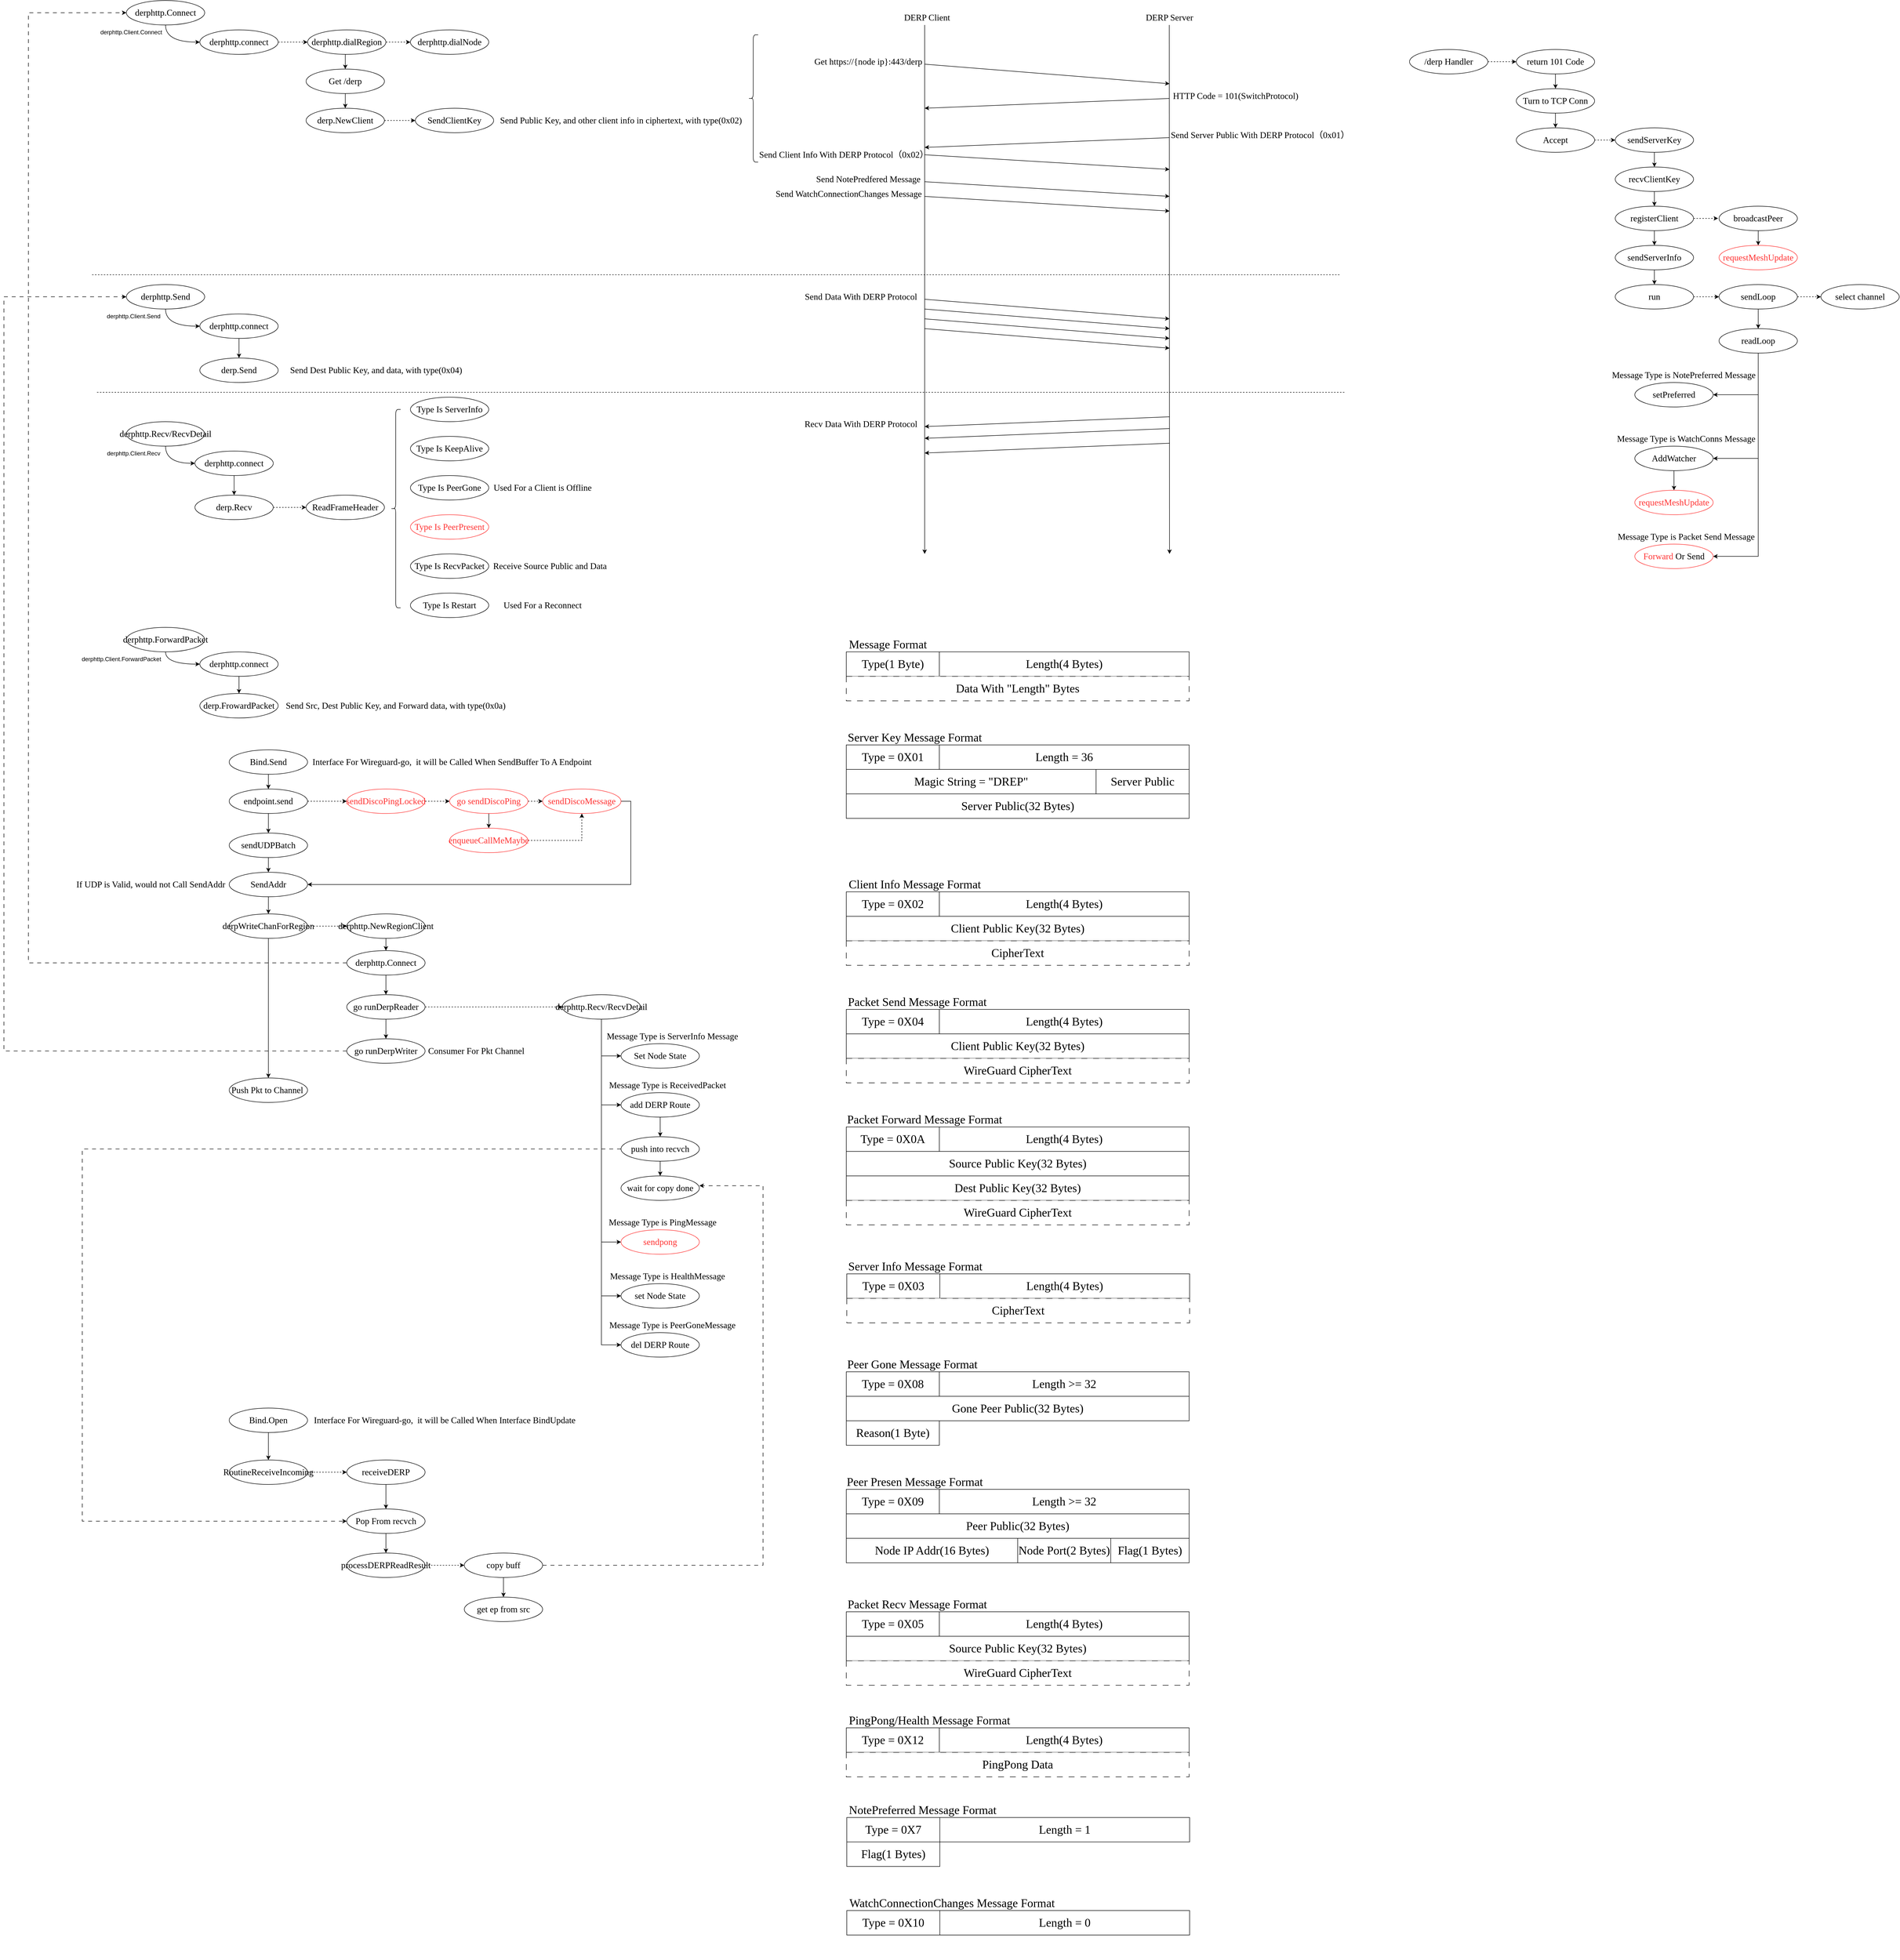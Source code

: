<mxfile version="24.8.2">
  <diagram name="第 1 页" id="boaGlC_A0SEjg5snhlWo">
    <mxGraphModel dx="3191" dy="2858" grid="1" gridSize="10" guides="1" tooltips="1" connect="1" arrows="1" fold="1" page="1" pageScale="1" pageWidth="827" pageHeight="1169" math="0" shadow="0">
      <root>
        <mxCell id="0" />
        <mxCell id="1" parent="0" />
        <mxCell id="egJeK7IyAdFAndKhT8CJ-12" value="" style="group" parent="1" vertex="1" connectable="0">
          <mxGeometry x="260" y="-540" width="760" height="200" as="geometry" />
        </mxCell>
        <mxCell id="HHnwj9ZDeLS21Np8BCJO-33" style="edgeStyle=orthogonalEdgeStyle;rounded=0;orthogonalLoop=1;jettySize=auto;html=1;exitX=0.5;exitY=1;exitDx=0;exitDy=0;entryX=0;entryY=0.5;entryDx=0;entryDy=0;curved=1;" parent="egJeK7IyAdFAndKhT8CJ-12" source="HHnwj9ZDeLS21Np8BCJO-30" target="HHnwj9ZDeLS21Np8BCJO-32" edge="1">
          <mxGeometry relative="1" as="geometry" />
        </mxCell>
        <mxCell id="HHnwj9ZDeLS21Np8BCJO-30" value="&lt;font style=&quot;font-size: 18px;&quot; face=&quot;Times New Roman&quot;&gt;derphttp.Send&lt;/font&gt;" style="ellipse;whiteSpace=wrap;html=1;" parent="egJeK7IyAdFAndKhT8CJ-12" vertex="1">
          <mxGeometry x="50" width="160" height="50" as="geometry" />
        </mxCell>
        <mxCell id="HHnwj9ZDeLS21Np8BCJO-36" style="edgeStyle=orthogonalEdgeStyle;rounded=0;orthogonalLoop=1;jettySize=auto;html=1;exitX=0.5;exitY=1;exitDx=0;exitDy=0;entryX=0.5;entryY=0;entryDx=0;entryDy=0;" parent="egJeK7IyAdFAndKhT8CJ-12" source="HHnwj9ZDeLS21Np8BCJO-32" target="HHnwj9ZDeLS21Np8BCJO-35" edge="1">
          <mxGeometry relative="1" as="geometry" />
        </mxCell>
        <mxCell id="HHnwj9ZDeLS21Np8BCJO-32" value="&lt;font style=&quot;font-size: 18px;&quot; face=&quot;Times New Roman&quot;&gt;derphttp.connect&lt;/font&gt;" style="ellipse;whiteSpace=wrap;html=1;" parent="egJeK7IyAdFAndKhT8CJ-12" vertex="1">
          <mxGeometry x="200" y="60" width="160" height="50" as="geometry" />
        </mxCell>
        <mxCell id="HHnwj9ZDeLS21Np8BCJO-34" value="derphttp.Client.Send" style="text;html=1;align=center;verticalAlign=middle;whiteSpace=wrap;rounded=0;" parent="egJeK7IyAdFAndKhT8CJ-12" vertex="1">
          <mxGeometry y="50" width="130" height="30" as="geometry" />
        </mxCell>
        <mxCell id="HHnwj9ZDeLS21Np8BCJO-35" value="&lt;font style=&quot;font-size: 18px;&quot; face=&quot;Times New Roman&quot;&gt;derp.Send&lt;/font&gt;" style="ellipse;whiteSpace=wrap;html=1;" parent="egJeK7IyAdFAndKhT8CJ-12" vertex="1">
          <mxGeometry x="200" y="150" width="160" height="50" as="geometry" />
        </mxCell>
        <mxCell id="HHnwj9ZDeLS21Np8BCJO-38" value="&lt;font style=&quot;font-size: 18px;&quot; face=&quot;Times New Roman&quot;&gt;Send Dest Public Key, and data, with type(0x04)&lt;/font&gt;" style="text;html=1;align=center;verticalAlign=middle;whiteSpace=wrap;rounded=0;" parent="egJeK7IyAdFAndKhT8CJ-12" vertex="1">
          <mxGeometry x="360" y="160" width="400" height="30" as="geometry" />
        </mxCell>
        <mxCell id="egJeK7IyAdFAndKhT8CJ-14" value="" style="group" parent="1" vertex="1" connectable="0">
          <mxGeometry x="250" y="-1120" width="1330" height="270" as="geometry" />
        </mxCell>
        <mxCell id="HHnwj9ZDeLS21Np8BCJO-12" style="edgeStyle=orthogonalEdgeStyle;rounded=0;orthogonalLoop=1;jettySize=auto;html=1;exitX=0.5;exitY=1;exitDx=0;exitDy=0;entryX=0;entryY=0.5;entryDx=0;entryDy=0;curved=1;" parent="egJeK7IyAdFAndKhT8CJ-14" source="HHnwj9ZDeLS21Np8BCJO-9" target="HHnwj9ZDeLS21Np8BCJO-11" edge="1">
          <mxGeometry relative="1" as="geometry" />
        </mxCell>
        <mxCell id="HHnwj9ZDeLS21Np8BCJO-9" value="&lt;font style=&quot;font-size: 18px;&quot; face=&quot;Times New Roman&quot;&gt;derphttp.Connect&lt;/font&gt;" style="ellipse;whiteSpace=wrap;html=1;" parent="egJeK7IyAdFAndKhT8CJ-14" vertex="1">
          <mxGeometry x="60" width="160" height="50" as="geometry" />
        </mxCell>
        <mxCell id="HHnwj9ZDeLS21Np8BCJO-27" style="edgeStyle=orthogonalEdgeStyle;rounded=0;orthogonalLoop=1;jettySize=auto;html=1;exitX=1;exitY=0.5;exitDx=0;exitDy=0;entryX=0;entryY=0.5;entryDx=0;entryDy=0;dashed=1;" parent="egJeK7IyAdFAndKhT8CJ-14" source="HHnwj9ZDeLS21Np8BCJO-11" target="HHnwj9ZDeLS21Np8BCJO-18" edge="1">
          <mxGeometry relative="1" as="geometry" />
        </mxCell>
        <mxCell id="HHnwj9ZDeLS21Np8BCJO-11" value="&lt;font style=&quot;font-size: 18px;&quot; face=&quot;Times New Roman&quot;&gt;derphttp.connect&lt;/font&gt;" style="ellipse;whiteSpace=wrap;html=1;" parent="egJeK7IyAdFAndKhT8CJ-14" vertex="1">
          <mxGeometry x="210" y="60" width="160" height="50" as="geometry" />
        </mxCell>
        <mxCell id="HHnwj9ZDeLS21Np8BCJO-14" value="derphttp.Client.Connect" style="text;html=1;align=center;verticalAlign=middle;whiteSpace=wrap;rounded=0;" parent="egJeK7IyAdFAndKhT8CJ-14" vertex="1">
          <mxGeometry y="50" width="140" height="30" as="geometry" />
        </mxCell>
        <mxCell id="HHnwj9ZDeLS21Np8BCJO-25" style="edgeStyle=orthogonalEdgeStyle;rounded=0;orthogonalLoop=1;jettySize=auto;html=1;exitX=0.5;exitY=1;exitDx=0;exitDy=0;entryX=0.5;entryY=0;entryDx=0;entryDy=0;" parent="egJeK7IyAdFAndKhT8CJ-14" source="HHnwj9ZDeLS21Np8BCJO-18" target="HHnwj9ZDeLS21Np8BCJO-19" edge="1">
          <mxGeometry relative="1" as="geometry" />
        </mxCell>
        <mxCell id="HHnwj9ZDeLS21Np8BCJO-29" style="edgeStyle=orthogonalEdgeStyle;rounded=0;orthogonalLoop=1;jettySize=auto;html=1;exitX=1;exitY=0.5;exitDx=0;exitDy=0;entryX=0;entryY=0.5;entryDx=0;entryDy=0;dashed=1;" parent="egJeK7IyAdFAndKhT8CJ-14" source="HHnwj9ZDeLS21Np8BCJO-18" target="HHnwj9ZDeLS21Np8BCJO-28" edge="1">
          <mxGeometry relative="1" as="geometry" />
        </mxCell>
        <mxCell id="HHnwj9ZDeLS21Np8BCJO-18" value="&lt;font style=&quot;font-size: 18px;&quot; face=&quot;Times New Roman&quot;&gt;derphttp.dialRegion&lt;/font&gt;" style="ellipse;whiteSpace=wrap;html=1;" parent="egJeK7IyAdFAndKhT8CJ-14" vertex="1">
          <mxGeometry x="430" y="60" width="160" height="50" as="geometry" />
        </mxCell>
        <mxCell id="HHnwj9ZDeLS21Np8BCJO-26" style="edgeStyle=orthogonalEdgeStyle;rounded=0;orthogonalLoop=1;jettySize=auto;html=1;exitX=0.5;exitY=1;exitDx=0;exitDy=0;entryX=0.5;entryY=0;entryDx=0;entryDy=0;" parent="egJeK7IyAdFAndKhT8CJ-14" source="HHnwj9ZDeLS21Np8BCJO-19" target="HHnwj9ZDeLS21Np8BCJO-20" edge="1">
          <mxGeometry relative="1" as="geometry" />
        </mxCell>
        <mxCell id="HHnwj9ZDeLS21Np8BCJO-19" value="&lt;font style=&quot;font-size: 18px;&quot; face=&quot;Times New Roman&quot;&gt;Get /derp&lt;/font&gt;" style="ellipse;whiteSpace=wrap;html=1;" parent="egJeK7IyAdFAndKhT8CJ-14" vertex="1">
          <mxGeometry x="427" y="140" width="160" height="50" as="geometry" />
        </mxCell>
        <mxCell id="HHnwj9ZDeLS21Np8BCJO-24" style="edgeStyle=orthogonalEdgeStyle;rounded=0;orthogonalLoop=1;jettySize=auto;html=1;exitX=1;exitY=0.5;exitDx=0;exitDy=0;entryX=0;entryY=0.5;entryDx=0;entryDy=0;dashed=1;" parent="egJeK7IyAdFAndKhT8CJ-14" source="HHnwj9ZDeLS21Np8BCJO-20" target="HHnwj9ZDeLS21Np8BCJO-21" edge="1">
          <mxGeometry relative="1" as="geometry" />
        </mxCell>
        <mxCell id="HHnwj9ZDeLS21Np8BCJO-20" value="&lt;span style=&quot;font-family: &amp;quot;Times New Roman&amp;quot;; font-size: 18px;&quot;&gt;derp.NewClient&lt;/span&gt;" style="ellipse;whiteSpace=wrap;html=1;" parent="egJeK7IyAdFAndKhT8CJ-14" vertex="1">
          <mxGeometry x="427" y="220" width="160" height="50" as="geometry" />
        </mxCell>
        <mxCell id="HHnwj9ZDeLS21Np8BCJO-21" value="&lt;span style=&quot;font-family: &amp;quot;Times New Roman&amp;quot;; font-size: 18px;&quot;&gt;SendClientKey&lt;/span&gt;" style="ellipse;whiteSpace=wrap;html=1;" parent="egJeK7IyAdFAndKhT8CJ-14" vertex="1">
          <mxGeometry x="650" y="220" width="160" height="50" as="geometry" />
        </mxCell>
        <mxCell id="HHnwj9ZDeLS21Np8BCJO-23" value="&lt;font style=&quot;font-size: 18px;&quot; face=&quot;Times New Roman&quot;&gt;Send Public Key, and other client info in ciphertext, with type(0x02)&lt;/font&gt;" style="text;html=1;align=center;verticalAlign=middle;whiteSpace=wrap;rounded=0;" parent="egJeK7IyAdFAndKhT8CJ-14" vertex="1">
          <mxGeometry x="810" y="230" width="520" height="30" as="geometry" />
        </mxCell>
        <mxCell id="HHnwj9ZDeLS21Np8BCJO-28" value="&lt;font style=&quot;font-size: 18px;&quot; face=&quot;Times New Roman&quot;&gt;derphttp.dialNode&lt;/font&gt;" style="ellipse;whiteSpace=wrap;html=1;" parent="egJeK7IyAdFAndKhT8CJ-14" vertex="1">
          <mxGeometry x="640" y="60" width="160" height="50" as="geometry" />
        </mxCell>
        <mxCell id="egJeK7IyAdFAndKhT8CJ-16" value="" style="group" parent="1" vertex="1" connectable="0">
          <mxGeometry x="210" y="160" width="890" height="185" as="geometry" />
        </mxCell>
        <mxCell id="HHnwj9ZDeLS21Np8BCJO-46" value="&lt;font style=&quot;font-size: 18px;&quot; face=&quot;Times New Roman&quot;&gt;derp.FrowardPacket&lt;/font&gt;" style="ellipse;whiteSpace=wrap;html=1;" parent="egJeK7IyAdFAndKhT8CJ-16" vertex="1">
          <mxGeometry x="250" y="135" width="160" height="50" as="geometry" />
        </mxCell>
        <mxCell id="HHnwj9ZDeLS21Np8BCJO-47" style="edgeStyle=orthogonalEdgeStyle;rounded=0;orthogonalLoop=1;jettySize=auto;html=1;exitX=0.5;exitY=1;exitDx=0;exitDy=0;" parent="egJeK7IyAdFAndKhT8CJ-16" source="HHnwj9ZDeLS21Np8BCJO-43" target="HHnwj9ZDeLS21Np8BCJO-46" edge="1">
          <mxGeometry relative="1" as="geometry" />
        </mxCell>
        <mxCell id="HHnwj9ZDeLS21Np8BCJO-45" style="edgeStyle=orthogonalEdgeStyle;rounded=0;orthogonalLoop=1;jettySize=auto;html=1;exitX=0.5;exitY=1;exitDx=0;exitDy=0;entryX=0;entryY=0.5;entryDx=0;entryDy=0;curved=1;" parent="egJeK7IyAdFAndKhT8CJ-16" source="HHnwj9ZDeLS21Np8BCJO-39" target="HHnwj9ZDeLS21Np8BCJO-43" edge="1">
          <mxGeometry relative="1" as="geometry" />
        </mxCell>
        <mxCell id="HHnwj9ZDeLS21Np8BCJO-39" value="&lt;font style=&quot;font-size: 18px;&quot; face=&quot;Times New Roman&quot;&gt;derphttp.ForwardPacket&lt;/font&gt;" style="ellipse;whiteSpace=wrap;html=1;" parent="egJeK7IyAdFAndKhT8CJ-16" vertex="1">
          <mxGeometry x="100" width="160" height="50" as="geometry" />
        </mxCell>
        <mxCell id="HHnwj9ZDeLS21Np8BCJO-42" value="derphttp.Client.ForwardPacket" style="text;html=1;align=center;verticalAlign=middle;whiteSpace=wrap;rounded=0;" parent="egJeK7IyAdFAndKhT8CJ-16" vertex="1">
          <mxGeometry y="50" width="180" height="30" as="geometry" />
        </mxCell>
        <mxCell id="HHnwj9ZDeLS21Np8BCJO-43" value="&lt;font style=&quot;font-size: 18px;&quot; face=&quot;Times New Roman&quot;&gt;derphttp.connect&lt;/font&gt;" style="ellipse;whiteSpace=wrap;html=1;" parent="egJeK7IyAdFAndKhT8CJ-16" vertex="1">
          <mxGeometry x="250" y="50" width="160" height="50" as="geometry" />
        </mxCell>
        <mxCell id="HHnwj9ZDeLS21Np8BCJO-48" value="&lt;font style=&quot;font-size: 18px;&quot; face=&quot;Times New Roman&quot;&gt;Send Src, Dest Public Key, and Forward data, with type(0x0a)&lt;/font&gt;" style="text;html=1;align=center;verticalAlign=middle;whiteSpace=wrap;rounded=0;" parent="egJeK7IyAdFAndKhT8CJ-16" vertex="1">
          <mxGeometry x="410" y="145" width="480" height="30" as="geometry" />
        </mxCell>
        <mxCell id="egJeK7IyAdFAndKhT8CJ-17" value="" style="group" parent="1" vertex="1" connectable="0">
          <mxGeometry x="260" y="-310" width="1040" height="450" as="geometry" />
        </mxCell>
        <mxCell id="HHnwj9ZDeLS21Np8BCJO-53" style="edgeStyle=orthogonalEdgeStyle;rounded=0;orthogonalLoop=1;jettySize=auto;html=1;exitX=0.5;exitY=1;exitDx=0;exitDy=0;entryX=0;entryY=0.5;entryDx=0;entryDy=0;curved=1;" parent="egJeK7IyAdFAndKhT8CJ-17" source="HHnwj9ZDeLS21Np8BCJO-49" target="HHnwj9ZDeLS21Np8BCJO-52" edge="1">
          <mxGeometry relative="1" as="geometry" />
        </mxCell>
        <mxCell id="HHnwj9ZDeLS21Np8BCJO-49" value="&lt;font style=&quot;font-size: 18px;&quot; face=&quot;Times New Roman&quot;&gt;derphttp.Recv/RecvDetail&lt;/font&gt;" style="ellipse;whiteSpace=wrap;html=1;" parent="egJeK7IyAdFAndKhT8CJ-17" vertex="1">
          <mxGeometry x="50" y="50" width="160" height="50" as="geometry" />
        </mxCell>
        <mxCell id="HHnwj9ZDeLS21Np8BCJO-56" style="edgeStyle=orthogonalEdgeStyle;rounded=0;orthogonalLoop=1;jettySize=auto;html=1;exitX=0.5;exitY=1;exitDx=0;exitDy=0;entryX=0.5;entryY=0;entryDx=0;entryDy=0;" parent="egJeK7IyAdFAndKhT8CJ-17" source="HHnwj9ZDeLS21Np8BCJO-52" target="HHnwj9ZDeLS21Np8BCJO-55" edge="1">
          <mxGeometry relative="1" as="geometry" />
        </mxCell>
        <mxCell id="HHnwj9ZDeLS21Np8BCJO-52" value="&lt;font style=&quot;font-size: 18px;&quot; face=&quot;Times New Roman&quot;&gt;derphttp.connect&lt;/font&gt;" style="ellipse;whiteSpace=wrap;html=1;" parent="egJeK7IyAdFAndKhT8CJ-17" vertex="1">
          <mxGeometry x="190" y="110" width="160" height="50" as="geometry" />
        </mxCell>
        <mxCell id="HHnwj9ZDeLS21Np8BCJO-54" value="derphttp.Client.Recv" style="text;html=1;align=center;verticalAlign=middle;whiteSpace=wrap;rounded=0;" parent="egJeK7IyAdFAndKhT8CJ-17" vertex="1">
          <mxGeometry y="100" width="130" height="30" as="geometry" />
        </mxCell>
        <mxCell id="HHnwj9ZDeLS21Np8BCJO-73" style="edgeStyle=orthogonalEdgeStyle;rounded=0;orthogonalLoop=1;jettySize=auto;html=1;exitX=1;exitY=0.5;exitDx=0;exitDy=0;entryX=0;entryY=0.5;entryDx=0;entryDy=0;dashed=1;" parent="egJeK7IyAdFAndKhT8CJ-17" source="HHnwj9ZDeLS21Np8BCJO-55" target="HHnwj9ZDeLS21Np8BCJO-58" edge="1">
          <mxGeometry relative="1" as="geometry" />
        </mxCell>
        <mxCell id="HHnwj9ZDeLS21Np8BCJO-55" value="&lt;font style=&quot;font-size: 18px;&quot; face=&quot;Times New Roman&quot;&gt;derp.Recv&lt;/font&gt;" style="ellipse;whiteSpace=wrap;html=1;" parent="egJeK7IyAdFAndKhT8CJ-17" vertex="1">
          <mxGeometry x="190" y="200" width="160" height="50" as="geometry" />
        </mxCell>
        <mxCell id="HHnwj9ZDeLS21Np8BCJO-58" value="&lt;font style=&quot;font-size: 18px;&quot; face=&quot;Times New Roman&quot;&gt;ReadFrameHeader&lt;/font&gt;" style="ellipse;whiteSpace=wrap;html=1;" parent="egJeK7IyAdFAndKhT8CJ-17" vertex="1">
          <mxGeometry x="417" y="200" width="160" height="50" as="geometry" />
        </mxCell>
        <mxCell id="HHnwj9ZDeLS21Np8BCJO-60" value="" style="shape=curlyBracket;whiteSpace=wrap;html=1;rounded=1;labelPosition=left;verticalLabelPosition=middle;align=right;verticalAlign=middle;" parent="egJeK7IyAdFAndKhT8CJ-17" vertex="1">
          <mxGeometry x="590" y="25" width="20" height="405" as="geometry" />
        </mxCell>
        <mxCell id="HHnwj9ZDeLS21Np8BCJO-61" value="&lt;font style=&quot;font-size: 18px;&quot; face=&quot;Times New Roman&quot;&gt;Type Is ServerInfo&lt;/font&gt;" style="ellipse;whiteSpace=wrap;html=1;" parent="egJeK7IyAdFAndKhT8CJ-17" vertex="1">
          <mxGeometry x="630" width="160" height="50" as="geometry" />
        </mxCell>
        <mxCell id="HHnwj9ZDeLS21Np8BCJO-62" value="&lt;font style=&quot;font-size: 18px;&quot; face=&quot;Times New Roman&quot;&gt;Type Is KeepAlive&lt;/font&gt;" style="ellipse;whiteSpace=wrap;html=1;" parent="egJeK7IyAdFAndKhT8CJ-17" vertex="1">
          <mxGeometry x="630" y="80" width="160" height="50" as="geometry" />
        </mxCell>
        <mxCell id="HHnwj9ZDeLS21Np8BCJO-65" value="&lt;font style=&quot;font-size: 18px;&quot; face=&quot;Times New Roman&quot;&gt;Type Is PeerGone&lt;/font&gt;" style="ellipse;whiteSpace=wrap;html=1;" parent="egJeK7IyAdFAndKhT8CJ-17" vertex="1">
          <mxGeometry x="630" y="160" width="160" height="50" as="geometry" />
        </mxCell>
        <mxCell id="HHnwj9ZDeLS21Np8BCJO-66" value="&lt;font style=&quot;font-size: 18px;&quot; face=&quot;Times New Roman&quot;&gt;Used For a Client is Offline&lt;/font&gt;" style="text;html=1;align=center;verticalAlign=middle;whiteSpace=wrap;rounded=0;" parent="egJeK7IyAdFAndKhT8CJ-17" vertex="1">
          <mxGeometry x="790" y="170" width="220" height="30" as="geometry" />
        </mxCell>
        <mxCell id="HHnwj9ZDeLS21Np8BCJO-67" value="&lt;font color=&quot;#ff3333&quot; style=&quot;font-size: 18px;&quot; face=&quot;Times New Roman&quot;&gt;Type Is PeerPresent&lt;/font&gt;" style="ellipse;whiteSpace=wrap;html=1;strokeColor=#FF3333;" parent="egJeK7IyAdFAndKhT8CJ-17" vertex="1">
          <mxGeometry x="630" y="240" width="160" height="50" as="geometry" />
        </mxCell>
        <mxCell id="HHnwj9ZDeLS21Np8BCJO-68" value="&lt;font style=&quot;font-size: 18px;&quot; face=&quot;Times New Roman&quot;&gt;Type Is RecvPacket&lt;/font&gt;" style="ellipse;whiteSpace=wrap;html=1;" parent="egJeK7IyAdFAndKhT8CJ-17" vertex="1">
          <mxGeometry x="630" y="320" width="160" height="50" as="geometry" />
        </mxCell>
        <mxCell id="HHnwj9ZDeLS21Np8BCJO-69" value="&lt;font style=&quot;font-size: 18px;&quot; face=&quot;Times New Roman&quot;&gt;Receive Source Public and Data&lt;/font&gt;" style="text;html=1;align=center;verticalAlign=middle;whiteSpace=wrap;rounded=0;" parent="egJeK7IyAdFAndKhT8CJ-17" vertex="1">
          <mxGeometry x="790" y="330" width="250" height="30" as="geometry" />
        </mxCell>
        <mxCell id="HHnwj9ZDeLS21Np8BCJO-70" value="&lt;font style=&quot;font-size: 18px;&quot; face=&quot;Times New Roman&quot;&gt;Type Is Restart&lt;/font&gt;" style="ellipse;whiteSpace=wrap;html=1;" parent="egJeK7IyAdFAndKhT8CJ-17" vertex="1">
          <mxGeometry x="630" y="400" width="160" height="50" as="geometry" />
        </mxCell>
        <mxCell id="HHnwj9ZDeLS21Np8BCJO-71" value="&lt;font style=&quot;font-size: 18px;&quot; face=&quot;Times New Roman&quot;&gt;Used For a Reconnect&lt;/font&gt;" style="text;html=1;align=center;verticalAlign=middle;whiteSpace=wrap;rounded=0;" parent="egJeK7IyAdFAndKhT8CJ-17" vertex="1">
          <mxGeometry x="790" y="410" width="220" height="30" as="geometry" />
        </mxCell>
        <mxCell id="egJeK7IyAdFAndKhT8CJ-20" value="" style="endArrow=none;dashed=1;html=1;rounded=0;" parent="1" edge="1">
          <mxGeometry width="50" height="50" relative="1" as="geometry">
            <mxPoint x="240" y="-560" as="sourcePoint" />
            <mxPoint x="2790" y="-560" as="targetPoint" />
          </mxGeometry>
        </mxCell>
        <mxCell id="oFC3k6cB1DwRkjMcpZ91-4" value="&lt;font style=&quot;font-size: 18px;&quot; face=&quot;Times New Roman&quot;&gt;DERP Client&lt;/font&gt;" style="text;html=1;align=center;verticalAlign=middle;whiteSpace=wrap;rounded=0;" parent="1" vertex="1">
          <mxGeometry x="1870" y="-1100" width="150" height="30" as="geometry" />
        </mxCell>
        <mxCell id="oFC3k6cB1DwRkjMcpZ91-5" value="&lt;font style=&quot;font-size: 18px;&quot; face=&quot;Times New Roman&quot;&gt;DERP Server&lt;/font&gt;" style="text;html=1;align=center;verticalAlign=middle;whiteSpace=wrap;rounded=0;" parent="1" vertex="1">
          <mxGeometry x="2380" y="-1100" width="120" height="30" as="geometry" />
        </mxCell>
        <mxCell id="oFC3k6cB1DwRkjMcpZ91-6" value="" style="endArrow=classic;html=1;rounded=0;" parent="1" edge="1">
          <mxGeometry width="50" height="50" relative="1" as="geometry">
            <mxPoint x="1940" y="-1070" as="sourcePoint" />
            <mxPoint x="1940" y="10" as="targetPoint" />
          </mxGeometry>
        </mxCell>
        <mxCell id="oFC3k6cB1DwRkjMcpZ91-7" value="" style="endArrow=classic;html=1;rounded=0;" parent="1" edge="1">
          <mxGeometry width="50" height="50" relative="1" as="geometry">
            <mxPoint x="2439.5" y="-1070" as="sourcePoint" />
            <mxPoint x="2440" y="10" as="targetPoint" />
          </mxGeometry>
        </mxCell>
        <mxCell id="egJeK7IyAdFAndKhT8CJ-1" value="" style="endArrow=classic;html=1;rounded=0;" parent="1" edge="1">
          <mxGeometry width="50" height="50" relative="1" as="geometry">
            <mxPoint x="1940" y="-990" as="sourcePoint" />
            <mxPoint x="2440" y="-950" as="targetPoint" />
          </mxGeometry>
        </mxCell>
        <mxCell id="egJeK7IyAdFAndKhT8CJ-2" value="&lt;font style=&quot;font-size: 18px;&quot; face=&quot;Times New Roman&quot;&gt;Get https://{node ip}:443/derp&lt;/font&gt;" style="text;html=1;align=center;verticalAlign=middle;whiteSpace=wrap;rounded=0;" parent="1" vertex="1">
          <mxGeometry x="1710" y="-1010" width="230" height="30" as="geometry" />
        </mxCell>
        <mxCell id="egJeK7IyAdFAndKhT8CJ-3" value="" style="endArrow=classic;html=1;rounded=0;" parent="1" edge="1">
          <mxGeometry width="50" height="50" relative="1" as="geometry">
            <mxPoint x="2440" y="-920" as="sourcePoint" />
            <mxPoint x="1940" y="-900" as="targetPoint" />
          </mxGeometry>
        </mxCell>
        <mxCell id="egJeK7IyAdFAndKhT8CJ-4" value="&lt;font style=&quot;font-size: 18px;&quot; face=&quot;Times New Roman&quot;&gt;HTTP Code = 101(SwitchProtocol)&lt;/font&gt;" style="text;html=1;align=center;verticalAlign=middle;whiteSpace=wrap;rounded=0;" parent="1" vertex="1">
          <mxGeometry x="2440" y="-940" width="270" height="30" as="geometry" />
        </mxCell>
        <mxCell id="egJeK7IyAdFAndKhT8CJ-5" value="" style="endArrow=classic;html=1;rounded=0;" parent="1" edge="1">
          <mxGeometry width="50" height="50" relative="1" as="geometry">
            <mxPoint x="2440" y="-840" as="sourcePoint" />
            <mxPoint x="1940" y="-820" as="targetPoint" />
          </mxGeometry>
        </mxCell>
        <mxCell id="egJeK7IyAdFAndKhT8CJ-6" value="&lt;font face=&quot;Times New Roman&quot;&gt;&lt;span style=&quot;font-size: 18px;&quot;&gt;Send Server Public With&amp;nbsp;&lt;/span&gt;&lt;/font&gt;&lt;span style=&quot;font-family: &amp;quot;Times New Roman&amp;quot;; font-size: 18px;&quot;&gt;DERP Protocol（0x01）&lt;/span&gt;" style="text;html=1;align=center;verticalAlign=middle;whiteSpace=wrap;rounded=0;" parent="1" vertex="1">
          <mxGeometry x="2440" y="-860" width="370" height="30" as="geometry" />
        </mxCell>
        <mxCell id="egJeK7IyAdFAndKhT8CJ-7" value="" style="endArrow=classic;html=1;rounded=0;" parent="1" edge="1">
          <mxGeometry width="50" height="50" relative="1" as="geometry">
            <mxPoint x="1940" y="-805" as="sourcePoint" />
            <mxPoint x="2440" y="-775" as="targetPoint" />
          </mxGeometry>
        </mxCell>
        <mxCell id="egJeK7IyAdFAndKhT8CJ-8" value="&lt;font face=&quot;Times New Roman&quot;&gt;&lt;span style=&quot;font-size: 18px;&quot;&gt;Send Client Info With&amp;nbsp;&lt;/span&gt;&lt;/font&gt;&lt;span style=&quot;font-family: &amp;quot;Times New Roman&amp;quot;; font-size: 18px;&quot;&gt;DERP Protocol（0x02）&lt;/span&gt;" style="text;html=1;align=center;verticalAlign=middle;whiteSpace=wrap;rounded=0;" parent="1" vertex="1">
          <mxGeometry x="1600" y="-820" width="350" height="30" as="geometry" />
        </mxCell>
        <mxCell id="egJeK7IyAdFAndKhT8CJ-9" value="" style="shape=curlyBracket;whiteSpace=wrap;html=1;rounded=1;labelPosition=left;verticalLabelPosition=middle;align=right;verticalAlign=middle;" parent="1" vertex="1">
          <mxGeometry x="1580" y="-1050" width="20" height="260" as="geometry" />
        </mxCell>
        <mxCell id="egJeK7IyAdFAndKhT8CJ-21" value="" style="endArrow=classic;html=1;rounded=0;" parent="1" edge="1">
          <mxGeometry width="50" height="50" relative="1" as="geometry">
            <mxPoint x="1940" y="-510" as="sourcePoint" />
            <mxPoint x="2440" y="-470" as="targetPoint" />
          </mxGeometry>
        </mxCell>
        <mxCell id="egJeK7IyAdFAndKhT8CJ-22" value="&lt;font face=&quot;Times New Roman&quot;&gt;&lt;span style=&quot;font-size: 18px;&quot;&gt;Send Data With&amp;nbsp;&lt;/span&gt;&lt;/font&gt;&lt;span style=&quot;font-family: &amp;quot;Times New Roman&amp;quot;; font-size: 18px;&quot;&gt;DERP Protocol&lt;/span&gt;" style="text;html=1;align=center;verticalAlign=middle;whiteSpace=wrap;rounded=0;" parent="1" vertex="1">
          <mxGeometry x="1680" y="-530" width="260" height="30" as="geometry" />
        </mxCell>
        <mxCell id="egJeK7IyAdFAndKhT8CJ-23" value="" style="endArrow=classic;html=1;rounded=0;" parent="1" edge="1">
          <mxGeometry width="50" height="50" relative="1" as="geometry">
            <mxPoint x="1940" y="-470" as="sourcePoint" />
            <mxPoint x="2440" y="-430" as="targetPoint" />
          </mxGeometry>
        </mxCell>
        <mxCell id="egJeK7IyAdFAndKhT8CJ-24" value="" style="endArrow=classic;html=1;rounded=0;" parent="1" edge="1">
          <mxGeometry width="50" height="50" relative="1" as="geometry">
            <mxPoint x="1940" y="-490" as="sourcePoint" />
            <mxPoint x="2440" y="-450" as="targetPoint" />
          </mxGeometry>
        </mxCell>
        <mxCell id="egJeK7IyAdFAndKhT8CJ-25" value="" style="endArrow=classic;html=1;rounded=0;" parent="1" edge="1">
          <mxGeometry width="50" height="50" relative="1" as="geometry">
            <mxPoint x="1940" y="-450" as="sourcePoint" />
            <mxPoint x="2440" y="-410" as="targetPoint" />
          </mxGeometry>
        </mxCell>
        <mxCell id="egJeK7IyAdFAndKhT8CJ-31" style="edgeStyle=orthogonalEdgeStyle;rounded=0;orthogonalLoop=1;jettySize=auto;html=1;exitX=0;exitY=0.5;exitDx=0;exitDy=0;entryX=0;entryY=0.5;entryDx=0;entryDy=0;dashed=1;dashPattern=8 8;" parent="1" source="HHnwj9ZDeLS21Np8BCJO-135" target="HHnwj9ZDeLS21Np8BCJO-30" edge="1">
          <mxGeometry relative="1" as="geometry">
            <Array as="points">
              <mxPoint x="60" y="1025" />
              <mxPoint x="60" y="-515" />
            </Array>
          </mxGeometry>
        </mxCell>
        <mxCell id="egJeK7IyAdFAndKhT8CJ-32" style="edgeStyle=orthogonalEdgeStyle;rounded=0;orthogonalLoop=1;jettySize=auto;html=1;exitX=0;exitY=0.5;exitDx=0;exitDy=0;entryX=0;entryY=0.5;entryDx=0;entryDy=0;dashed=1;dashPattern=8 8;" parent="1" source="HHnwj9ZDeLS21Np8BCJO-132" target="HHnwj9ZDeLS21Np8BCJO-9" edge="1">
          <mxGeometry relative="1" as="geometry">
            <Array as="points">
              <mxPoint x="110" y="845" />
              <mxPoint x="110" y="-1095" />
            </Array>
          </mxGeometry>
        </mxCell>
        <mxCell id="egJeK7IyAdFAndKhT8CJ-33" value="" style="endArrow=classic;html=1;rounded=0;" parent="1" edge="1">
          <mxGeometry width="50" height="50" relative="1" as="geometry">
            <mxPoint x="2440" y="-270" as="sourcePoint" />
            <mxPoint x="1940" y="-250" as="targetPoint" />
          </mxGeometry>
        </mxCell>
        <mxCell id="egJeK7IyAdFAndKhT8CJ-34" value="" style="endArrow=classic;html=1;rounded=0;" parent="1" edge="1">
          <mxGeometry width="50" height="50" relative="1" as="geometry">
            <mxPoint x="2440" y="-246" as="sourcePoint" />
            <mxPoint x="1940" y="-226" as="targetPoint" />
          </mxGeometry>
        </mxCell>
        <mxCell id="egJeK7IyAdFAndKhT8CJ-35" value="" style="endArrow=classic;html=1;rounded=0;" parent="1" edge="1">
          <mxGeometry width="50" height="50" relative="1" as="geometry">
            <mxPoint x="2440" y="-216" as="sourcePoint" />
            <mxPoint x="1940" y="-196" as="targetPoint" />
          </mxGeometry>
        </mxCell>
        <mxCell id="egJeK7IyAdFAndKhT8CJ-36" value="" style="endArrow=none;dashed=1;html=1;rounded=0;" parent="1" edge="1">
          <mxGeometry width="50" height="50" relative="1" as="geometry">
            <mxPoint x="250" y="-320" as="sourcePoint" />
            <mxPoint x="2800" y="-320" as="targetPoint" />
          </mxGeometry>
        </mxCell>
        <mxCell id="egJeK7IyAdFAndKhT8CJ-59" value="" style="group" parent="1" vertex="1" connectable="0">
          <mxGeometry x="200" y="410" width="1370" height="1240" as="geometry" />
        </mxCell>
        <mxCell id="egJeK7IyAdFAndKhT8CJ-28" value="&lt;font style=&quot;font-size: 18px;&quot; face=&quot;Times New Roman&quot;&gt;Push Pkt to Channel&amp;nbsp;&lt;/font&gt;" style="ellipse;whiteSpace=wrap;html=1;" parent="egJeK7IyAdFAndKhT8CJ-59" vertex="1">
          <mxGeometry x="320" y="670" width="160" height="50" as="geometry" />
        </mxCell>
        <mxCell id="oFC3k6cB1DwRkjMcpZ91-2" style="edgeStyle=orthogonalEdgeStyle;rounded=0;orthogonalLoop=1;jettySize=auto;html=1;exitX=1;exitY=0.5;exitDx=0;exitDy=0;entryX=0;entryY=0.5;entryDx=0;entryDy=0;dashed=1;" parent="egJeK7IyAdFAndKhT8CJ-59" source="HHnwj9ZDeLS21Np8BCJO-130" target="oFC3k6cB1DwRkjMcpZ91-1" edge="1">
          <mxGeometry relative="1" as="geometry" />
        </mxCell>
        <mxCell id="egJeK7IyAdFAndKhT8CJ-29" style="edgeStyle=orthogonalEdgeStyle;rounded=0;orthogonalLoop=1;jettySize=auto;html=1;exitX=0.5;exitY=1;exitDx=0;exitDy=0;entryX=0.5;entryY=0;entryDx=0;entryDy=0;" parent="egJeK7IyAdFAndKhT8CJ-59" source="HHnwj9ZDeLS21Np8BCJO-130" target="egJeK7IyAdFAndKhT8CJ-28" edge="1">
          <mxGeometry relative="1" as="geometry">
            <mxPoint x="400.333" y="650" as="targetPoint" />
          </mxGeometry>
        </mxCell>
        <mxCell id="HHnwj9ZDeLS21Np8BCJO-130" value="&lt;font face=&quot;Times New Roman&quot;&gt;&lt;span style=&quot;font-size: 18px;&quot;&gt;derpWriteChanForRegion&lt;/span&gt;&lt;/font&gt;" style="ellipse;whiteSpace=wrap;html=1;" parent="egJeK7IyAdFAndKhT8CJ-59" vertex="1">
          <mxGeometry x="320" y="335" width="160" height="50" as="geometry" />
        </mxCell>
        <mxCell id="HHnwj9ZDeLS21Np8BCJO-136" style="edgeStyle=orthogonalEdgeStyle;rounded=0;orthogonalLoop=1;jettySize=auto;html=1;exitX=0.5;exitY=1;exitDx=0;exitDy=0;entryX=0.5;entryY=0;entryDx=0;entryDy=0;" parent="egJeK7IyAdFAndKhT8CJ-59" source="HHnwj9ZDeLS21Np8BCJO-132" target="HHnwj9ZDeLS21Np8BCJO-134" edge="1">
          <mxGeometry relative="1" as="geometry" />
        </mxCell>
        <mxCell id="HHnwj9ZDeLS21Np8BCJO-132" value="&lt;font style=&quot;font-size: 18px;&quot; face=&quot;Times New Roman&quot;&gt;derphttp.Connect&lt;/font&gt;" style="ellipse;whiteSpace=wrap;html=1;" parent="egJeK7IyAdFAndKhT8CJ-59" vertex="1">
          <mxGeometry x="560" y="410" width="160" height="50" as="geometry" />
        </mxCell>
        <mxCell id="HHnwj9ZDeLS21Np8BCJO-137" style="edgeStyle=orthogonalEdgeStyle;rounded=0;orthogonalLoop=1;jettySize=auto;html=1;exitX=0.5;exitY=1;exitDx=0;exitDy=0;entryX=0.5;entryY=0;entryDx=0;entryDy=0;" parent="egJeK7IyAdFAndKhT8CJ-59" source="HHnwj9ZDeLS21Np8BCJO-134" target="HHnwj9ZDeLS21Np8BCJO-135" edge="1">
          <mxGeometry relative="1" as="geometry" />
        </mxCell>
        <mxCell id="egJeK7IyAdFAndKhT8CJ-38" style="edgeStyle=orthogonalEdgeStyle;rounded=0;orthogonalLoop=1;jettySize=auto;html=1;exitX=1;exitY=0.5;exitDx=0;exitDy=0;entryX=0;entryY=0.5;entryDx=0;entryDy=0;dashed=1;" parent="egJeK7IyAdFAndKhT8CJ-59" source="HHnwj9ZDeLS21Np8BCJO-134" target="egJeK7IyAdFAndKhT8CJ-37" edge="1">
          <mxGeometry relative="1" as="geometry" />
        </mxCell>
        <mxCell id="HHnwj9ZDeLS21Np8BCJO-134" value="&lt;font style=&quot;font-size: 18px;&quot; face=&quot;Times New Roman&quot;&gt;go runDerpReader&lt;/font&gt;" style="ellipse;whiteSpace=wrap;html=1;" parent="egJeK7IyAdFAndKhT8CJ-59" vertex="1">
          <mxGeometry x="560" y="500" width="160" height="50" as="geometry" />
        </mxCell>
        <mxCell id="HHnwj9ZDeLS21Np8BCJO-135" value="&lt;font style=&quot;font-size: 18px;&quot; face=&quot;Times New Roman&quot;&gt;go runDerpWriter&lt;/font&gt;" style="ellipse;whiteSpace=wrap;html=1;" parent="egJeK7IyAdFAndKhT8CJ-59" vertex="1">
          <mxGeometry x="560" y="590" width="160" height="50" as="geometry" />
        </mxCell>
        <mxCell id="HHnwj9ZDeLS21Np8BCJO-139" style="edgeStyle=orthogonalEdgeStyle;rounded=0;orthogonalLoop=1;jettySize=auto;html=1;exitX=0.5;exitY=1;exitDx=0;exitDy=0;entryX=0.5;entryY=0;entryDx=0;entryDy=0;" parent="egJeK7IyAdFAndKhT8CJ-59" source="HHnwj9ZDeLS21Np8BCJO-138" target="HHnwj9ZDeLS21Np8BCJO-130" edge="1">
          <mxGeometry relative="1" as="geometry" />
        </mxCell>
        <mxCell id="HHnwj9ZDeLS21Np8BCJO-138" value="&lt;font face=&quot;Times New Roman&quot;&gt;&lt;span style=&quot;font-size: 18px;&quot;&gt;SendAddr&lt;/span&gt;&lt;/font&gt;" style="ellipse;whiteSpace=wrap;html=1;" parent="egJeK7IyAdFAndKhT8CJ-59" vertex="1">
          <mxGeometry x="320" y="250" width="160" height="50" as="geometry" />
        </mxCell>
        <mxCell id="HHnwj9ZDeLS21Np8BCJO-146" style="edgeStyle=orthogonalEdgeStyle;rounded=0;orthogonalLoop=1;jettySize=auto;html=1;exitX=1;exitY=0.5;exitDx=0;exitDy=0;entryX=0;entryY=0.5;entryDx=0;entryDy=0;dashed=1;" parent="egJeK7IyAdFAndKhT8CJ-59" source="HHnwj9ZDeLS21Np8BCJO-140" target="HHnwj9ZDeLS21Np8BCJO-145" edge="1">
          <mxGeometry relative="1" as="geometry" />
        </mxCell>
        <mxCell id="HHnwj9ZDeLS21Np8BCJO-157" style="edgeStyle=orthogonalEdgeStyle;rounded=0;orthogonalLoop=1;jettySize=auto;html=1;exitX=0.5;exitY=1;exitDx=0;exitDy=0;" parent="egJeK7IyAdFAndKhT8CJ-59" source="HHnwj9ZDeLS21Np8BCJO-140" target="HHnwj9ZDeLS21Np8BCJO-156" edge="1">
          <mxGeometry relative="1" as="geometry" />
        </mxCell>
        <mxCell id="HHnwj9ZDeLS21Np8BCJO-140" value="&lt;font face=&quot;Times New Roman&quot;&gt;&lt;span style=&quot;font-size: 18px;&quot;&gt;endpoint.send&lt;/span&gt;&lt;/font&gt;" style="ellipse;whiteSpace=wrap;html=1;" parent="egJeK7IyAdFAndKhT8CJ-59" vertex="1">
          <mxGeometry x="320" y="80" width="160" height="50" as="geometry" />
        </mxCell>
        <mxCell id="HHnwj9ZDeLS21Np8BCJO-144" style="edgeStyle=orthogonalEdgeStyle;rounded=0;orthogonalLoop=1;jettySize=auto;html=1;exitX=0.5;exitY=1;exitDx=0;exitDy=0;entryX=0.5;entryY=0;entryDx=0;entryDy=0;" parent="egJeK7IyAdFAndKhT8CJ-59" source="HHnwj9ZDeLS21Np8BCJO-142" target="HHnwj9ZDeLS21Np8BCJO-140" edge="1">
          <mxGeometry relative="1" as="geometry" />
        </mxCell>
        <mxCell id="HHnwj9ZDeLS21Np8BCJO-142" value="&lt;font face=&quot;Times New Roman&quot;&gt;&lt;span style=&quot;font-size: 18px;&quot;&gt;Bind.Send&lt;/span&gt;&lt;/font&gt;" style="ellipse;whiteSpace=wrap;html=1;" parent="egJeK7IyAdFAndKhT8CJ-59" vertex="1">
          <mxGeometry x="320" width="160" height="50" as="geometry" />
        </mxCell>
        <mxCell id="HHnwj9ZDeLS21Np8BCJO-143" value="&lt;font face=&quot;Times New Roman&quot;&gt;&lt;span style=&quot;font-size: 18px;&quot;&gt;Interface For Wireguard-go,&amp;nbsp; it will be Called When SendBuffer To A Endpoint&lt;/span&gt;&lt;/font&gt;" style="text;html=1;align=center;verticalAlign=middle;whiteSpace=wrap;rounded=0;" parent="egJeK7IyAdFAndKhT8CJ-59" vertex="1">
          <mxGeometry x="470" y="10" width="610" height="30" as="geometry" />
        </mxCell>
        <mxCell id="HHnwj9ZDeLS21Np8BCJO-151" style="edgeStyle=orthogonalEdgeStyle;rounded=0;orthogonalLoop=1;jettySize=auto;html=1;exitX=1;exitY=0.5;exitDx=0;exitDy=0;entryX=0;entryY=0.5;entryDx=0;entryDy=0;dashed=1;" parent="egJeK7IyAdFAndKhT8CJ-59" source="HHnwj9ZDeLS21Np8BCJO-145" target="HHnwj9ZDeLS21Np8BCJO-147" edge="1">
          <mxGeometry relative="1" as="geometry" />
        </mxCell>
        <mxCell id="HHnwj9ZDeLS21Np8BCJO-145" value="&lt;font color=&quot;#ff3333&quot; face=&quot;Times New Roman&quot;&gt;&lt;span style=&quot;font-size: 18px;&quot;&gt;sendDiscoPingLocked&lt;/span&gt;&lt;/font&gt;" style="ellipse;whiteSpace=wrap;html=1;strokeColor=#FF3333;" parent="egJeK7IyAdFAndKhT8CJ-59" vertex="1">
          <mxGeometry x="560" y="80" width="160" height="50" as="geometry" />
        </mxCell>
        <mxCell id="HHnwj9ZDeLS21Np8BCJO-150" style="edgeStyle=orthogonalEdgeStyle;rounded=0;orthogonalLoop=1;jettySize=auto;html=1;exitX=1;exitY=0.5;exitDx=0;exitDy=0;entryX=0;entryY=0.5;entryDx=0;entryDy=0;dashed=1;" parent="egJeK7IyAdFAndKhT8CJ-59" source="HHnwj9ZDeLS21Np8BCJO-147" target="HHnwj9ZDeLS21Np8BCJO-148" edge="1">
          <mxGeometry relative="1" as="geometry" />
        </mxCell>
        <mxCell id="HHnwj9ZDeLS21Np8BCJO-153" style="edgeStyle=orthogonalEdgeStyle;rounded=0;orthogonalLoop=1;jettySize=auto;html=1;exitX=0.5;exitY=1;exitDx=0;exitDy=0;entryX=0.5;entryY=0;entryDx=0;entryDy=0;" parent="egJeK7IyAdFAndKhT8CJ-59" source="HHnwj9ZDeLS21Np8BCJO-147" target="HHnwj9ZDeLS21Np8BCJO-152" edge="1">
          <mxGeometry relative="1" as="geometry" />
        </mxCell>
        <mxCell id="HHnwj9ZDeLS21Np8BCJO-147" value="&lt;font color=&quot;#ff3333&quot; face=&quot;Times New Roman&quot;&gt;&lt;span style=&quot;font-size: 18px;&quot;&gt;go sendDiscoPing&lt;/span&gt;&lt;/font&gt;" style="ellipse;whiteSpace=wrap;html=1;strokeColor=#FF3333;" parent="egJeK7IyAdFAndKhT8CJ-59" vertex="1">
          <mxGeometry x="770" y="80" width="160" height="50" as="geometry" />
        </mxCell>
        <mxCell id="HHnwj9ZDeLS21Np8BCJO-161" style="edgeStyle=orthogonalEdgeStyle;rounded=0;orthogonalLoop=1;jettySize=auto;html=1;exitX=1;exitY=0.5;exitDx=0;exitDy=0;entryX=1;entryY=0.5;entryDx=0;entryDy=0;" parent="egJeK7IyAdFAndKhT8CJ-59" source="HHnwj9ZDeLS21Np8BCJO-148" target="HHnwj9ZDeLS21Np8BCJO-138" edge="1">
          <mxGeometry relative="1" as="geometry" />
        </mxCell>
        <mxCell id="HHnwj9ZDeLS21Np8BCJO-148" value="&lt;font color=&quot;#ff3333&quot; face=&quot;Times New Roman&quot;&gt;&lt;span style=&quot;font-size: 18px;&quot;&gt;sendDiscoMessage&lt;/span&gt;&lt;/font&gt;" style="ellipse;whiteSpace=wrap;html=1;strokeColor=#FF3333;" parent="egJeK7IyAdFAndKhT8CJ-59" vertex="1">
          <mxGeometry x="960" y="80" width="160" height="50" as="geometry" />
        </mxCell>
        <mxCell id="HHnwj9ZDeLS21Np8BCJO-155" style="edgeStyle=orthogonalEdgeStyle;rounded=0;orthogonalLoop=1;jettySize=auto;html=1;exitX=1;exitY=0.5;exitDx=0;exitDy=0;entryX=0.5;entryY=1;entryDx=0;entryDy=0;dashed=1;" parent="egJeK7IyAdFAndKhT8CJ-59" source="HHnwj9ZDeLS21Np8BCJO-152" target="HHnwj9ZDeLS21Np8BCJO-148" edge="1">
          <mxGeometry relative="1" as="geometry" />
        </mxCell>
        <mxCell id="HHnwj9ZDeLS21Np8BCJO-152" value="&lt;font color=&quot;#ff3333&quot; face=&quot;Times New Roman&quot;&gt;&lt;span style=&quot;font-size: 18px;&quot;&gt;enqueueCallMeMaybe&lt;/span&gt;&lt;/font&gt;" style="ellipse;whiteSpace=wrap;html=1;strokeColor=#FF3333;" parent="egJeK7IyAdFAndKhT8CJ-59" vertex="1">
          <mxGeometry x="770" y="160" width="160" height="50" as="geometry" />
        </mxCell>
        <mxCell id="HHnwj9ZDeLS21Np8BCJO-158" style="edgeStyle=orthogonalEdgeStyle;rounded=0;orthogonalLoop=1;jettySize=auto;html=1;exitX=0.5;exitY=1;exitDx=0;exitDy=0;entryX=0.5;entryY=0;entryDx=0;entryDy=0;" parent="egJeK7IyAdFAndKhT8CJ-59" source="HHnwj9ZDeLS21Np8BCJO-156" target="HHnwj9ZDeLS21Np8BCJO-138" edge="1">
          <mxGeometry relative="1" as="geometry" />
        </mxCell>
        <mxCell id="HHnwj9ZDeLS21Np8BCJO-156" value="&lt;font face=&quot;Times New Roman&quot;&gt;&lt;span style=&quot;font-size: 18px;&quot;&gt;sendUDPBatch&lt;/span&gt;&lt;/font&gt;" style="ellipse;whiteSpace=wrap;html=1;" parent="egJeK7IyAdFAndKhT8CJ-59" vertex="1">
          <mxGeometry x="320" y="170" width="160" height="50" as="geometry" />
        </mxCell>
        <mxCell id="HHnwj9ZDeLS21Np8BCJO-159" value="&lt;font face=&quot;Times New Roman&quot;&gt;&lt;span style=&quot;font-size: 18px;&quot;&gt;If UDP is Valid, would not Call SendAddr&lt;/span&gt;&lt;/font&gt;" style="text;html=1;align=center;verticalAlign=middle;whiteSpace=wrap;rounded=0;" parent="egJeK7IyAdFAndKhT8CJ-59" vertex="1">
          <mxGeometry y="260" width="320" height="30" as="geometry" />
        </mxCell>
        <mxCell id="oFC3k6cB1DwRkjMcpZ91-3" style="edgeStyle=orthogonalEdgeStyle;rounded=0;orthogonalLoop=1;jettySize=auto;html=1;exitX=0.5;exitY=1;exitDx=0;exitDy=0;entryX=0.5;entryY=0;entryDx=0;entryDy=0;" parent="egJeK7IyAdFAndKhT8CJ-59" source="oFC3k6cB1DwRkjMcpZ91-1" target="HHnwj9ZDeLS21Np8BCJO-132" edge="1">
          <mxGeometry relative="1" as="geometry" />
        </mxCell>
        <mxCell id="oFC3k6cB1DwRkjMcpZ91-1" value="&lt;font style=&quot;font-size: 18px;&quot; face=&quot;Times New Roman&quot;&gt;derphttp.NewRegionClient&lt;/font&gt;" style="ellipse;whiteSpace=wrap;html=1;" parent="egJeK7IyAdFAndKhT8CJ-59" vertex="1">
          <mxGeometry x="560" y="335" width="160" height="50" as="geometry" />
        </mxCell>
        <mxCell id="egJeK7IyAdFAndKhT8CJ-27" value="&lt;font face=&quot;Times New Roman&quot;&gt;&lt;span style=&quot;font-size: 18px;&quot;&gt;Consumer For Pkt Channel&lt;/span&gt;&lt;/font&gt;" style="text;html=1;align=center;verticalAlign=middle;whiteSpace=wrap;rounded=0;" parent="egJeK7IyAdFAndKhT8CJ-59" vertex="1">
          <mxGeometry x="710" y="600" width="229" height="30" as="geometry" />
        </mxCell>
        <mxCell id="egJeK7IyAdFAndKhT8CJ-42" style="edgeStyle=orthogonalEdgeStyle;rounded=0;orthogonalLoop=1;jettySize=auto;html=1;exitX=0.5;exitY=1;exitDx=0;exitDy=0;entryX=0;entryY=0.5;entryDx=0;entryDy=0;" parent="egJeK7IyAdFAndKhT8CJ-59" source="egJeK7IyAdFAndKhT8CJ-37" target="egJeK7IyAdFAndKhT8CJ-39" edge="1">
          <mxGeometry relative="1" as="geometry" />
        </mxCell>
        <mxCell id="egJeK7IyAdFAndKhT8CJ-45" style="edgeStyle=orthogonalEdgeStyle;rounded=0;orthogonalLoop=1;jettySize=auto;html=1;exitX=0.5;exitY=1;exitDx=0;exitDy=0;entryX=0;entryY=0.5;entryDx=0;entryDy=0;" parent="egJeK7IyAdFAndKhT8CJ-59" source="egJeK7IyAdFAndKhT8CJ-37" target="egJeK7IyAdFAndKhT8CJ-41" edge="1">
          <mxGeometry relative="1" as="geometry" />
        </mxCell>
        <mxCell id="egJeK7IyAdFAndKhT8CJ-50" style="edgeStyle=orthogonalEdgeStyle;rounded=0;orthogonalLoop=1;jettySize=auto;html=1;exitX=0.5;exitY=1;exitDx=0;exitDy=0;entryX=0;entryY=0.5;entryDx=0;entryDy=0;" parent="egJeK7IyAdFAndKhT8CJ-59" source="egJeK7IyAdFAndKhT8CJ-37" target="egJeK7IyAdFAndKhT8CJ-49" edge="1">
          <mxGeometry relative="1" as="geometry" />
        </mxCell>
        <mxCell id="egJeK7IyAdFAndKhT8CJ-53" style="edgeStyle=orthogonalEdgeStyle;rounded=0;orthogonalLoop=1;jettySize=auto;html=1;exitX=0.5;exitY=1;exitDx=0;exitDy=0;entryX=0;entryY=0.5;entryDx=0;entryDy=0;" parent="egJeK7IyAdFAndKhT8CJ-59" source="egJeK7IyAdFAndKhT8CJ-37" target="egJeK7IyAdFAndKhT8CJ-52" edge="1">
          <mxGeometry relative="1" as="geometry" />
        </mxCell>
        <mxCell id="egJeK7IyAdFAndKhT8CJ-56" style="edgeStyle=orthogonalEdgeStyle;rounded=0;orthogonalLoop=1;jettySize=auto;html=1;exitX=0.5;exitY=1;exitDx=0;exitDy=0;entryX=0;entryY=0.5;entryDx=0;entryDy=0;" parent="egJeK7IyAdFAndKhT8CJ-59" source="egJeK7IyAdFAndKhT8CJ-37" target="egJeK7IyAdFAndKhT8CJ-55" edge="1">
          <mxGeometry relative="1" as="geometry" />
        </mxCell>
        <mxCell id="egJeK7IyAdFAndKhT8CJ-37" value="&lt;span style=&quot;font-family: &amp;quot;Times New Roman&amp;quot;; font-size: 18px;&quot;&gt;derphttp.Recv/RecvDetail&lt;/span&gt;" style="ellipse;whiteSpace=wrap;html=1;" parent="egJeK7IyAdFAndKhT8CJ-59" vertex="1">
          <mxGeometry x="1000" y="500" width="160" height="50" as="geometry" />
        </mxCell>
        <mxCell id="egJeK7IyAdFAndKhT8CJ-39" value="&lt;span style=&quot;font-family: &amp;quot;Times New Roman&amp;quot;; font-size: 18px;&quot;&gt;Set Node State&lt;/span&gt;" style="ellipse;whiteSpace=wrap;html=1;" parent="egJeK7IyAdFAndKhT8CJ-59" vertex="1">
          <mxGeometry x="1120" y="600" width="160" height="50" as="geometry" />
        </mxCell>
        <mxCell id="egJeK7IyAdFAndKhT8CJ-40" value="&lt;font face=&quot;Times New Roman&quot;&gt;&lt;span style=&quot;font-size: 18px;&quot;&gt;Message Type is ServerInfo Message&lt;/span&gt;&lt;/font&gt;" style="text;html=1;align=center;verticalAlign=middle;whiteSpace=wrap;rounded=0;" parent="egJeK7IyAdFAndKhT8CJ-59" vertex="1">
          <mxGeometry x="1080" y="570" width="290" height="30" as="geometry" />
        </mxCell>
        <mxCell id="egJeK7IyAdFAndKhT8CJ-47" style="edgeStyle=orthogonalEdgeStyle;rounded=0;orthogonalLoop=1;jettySize=auto;html=1;exitX=0.5;exitY=1;exitDx=0;exitDy=0;" parent="egJeK7IyAdFAndKhT8CJ-59" source="egJeK7IyAdFAndKhT8CJ-41" target="egJeK7IyAdFAndKhT8CJ-43" edge="1">
          <mxGeometry relative="1" as="geometry" />
        </mxCell>
        <mxCell id="egJeK7IyAdFAndKhT8CJ-41" value="&lt;span style=&quot;font-family: &amp;quot;Times New Roman&amp;quot;; font-size: 18px;&quot;&gt;add DERP Route&lt;/span&gt;" style="ellipse;whiteSpace=wrap;html=1;" parent="egJeK7IyAdFAndKhT8CJ-59" vertex="1">
          <mxGeometry x="1120" y="700" width="160" height="50" as="geometry" />
        </mxCell>
        <mxCell id="egJeK7IyAdFAndKhT8CJ-48" style="edgeStyle=orthogonalEdgeStyle;rounded=0;orthogonalLoop=1;jettySize=auto;html=1;exitX=0.5;exitY=1;exitDx=0;exitDy=0;" parent="egJeK7IyAdFAndKhT8CJ-59" source="egJeK7IyAdFAndKhT8CJ-43" target="egJeK7IyAdFAndKhT8CJ-44" edge="1">
          <mxGeometry relative="1" as="geometry" />
        </mxCell>
        <mxCell id="egJeK7IyAdFAndKhT8CJ-43" value="&lt;span style=&quot;font-family: &amp;quot;Times New Roman&amp;quot;; font-size: 18px;&quot;&gt;push into recvch&lt;/span&gt;" style="ellipse;whiteSpace=wrap;html=1;" parent="egJeK7IyAdFAndKhT8CJ-59" vertex="1">
          <mxGeometry x="1120" y="790" width="160" height="50" as="geometry" />
        </mxCell>
        <mxCell id="egJeK7IyAdFAndKhT8CJ-44" value="&lt;span style=&quot;font-family: &amp;quot;Times New Roman&amp;quot;; font-size: 18px;&quot;&gt;wait for copy done&lt;/span&gt;" style="ellipse;whiteSpace=wrap;html=1;" parent="egJeK7IyAdFAndKhT8CJ-59" vertex="1">
          <mxGeometry x="1120" y="870" width="160" height="50" as="geometry" />
        </mxCell>
        <mxCell id="egJeK7IyAdFAndKhT8CJ-46" value="&lt;font face=&quot;Times New Roman&quot;&gt;&lt;span style=&quot;font-size: 18px;&quot;&gt;Message Type is ReceivedPacket&lt;/span&gt;&lt;/font&gt;" style="text;html=1;align=center;verticalAlign=middle;whiteSpace=wrap;rounded=0;" parent="egJeK7IyAdFAndKhT8CJ-59" vertex="1">
          <mxGeometry x="1070" y="670" width="290" height="30" as="geometry" />
        </mxCell>
        <mxCell id="egJeK7IyAdFAndKhT8CJ-49" value="&lt;span style=&quot;font-family: &amp;quot;Times New Roman&amp;quot;; font-size: 18px;&quot;&gt;&lt;font color=&quot;#ff3333&quot;&gt;sendpong&lt;/font&gt;&lt;/span&gt;" style="ellipse;whiteSpace=wrap;html=1;strokeColor=#FF3333;" parent="egJeK7IyAdFAndKhT8CJ-59" vertex="1">
          <mxGeometry x="1120" y="980" width="160" height="50" as="geometry" />
        </mxCell>
        <mxCell id="egJeK7IyAdFAndKhT8CJ-51" value="&lt;font face=&quot;Times New Roman&quot;&gt;&lt;span style=&quot;font-size: 18px;&quot;&gt;Message Type is PingMessage&lt;/span&gt;&lt;/font&gt;" style="text;html=1;align=center;verticalAlign=middle;whiteSpace=wrap;rounded=0;" parent="egJeK7IyAdFAndKhT8CJ-59" vertex="1">
          <mxGeometry x="1060" y="950" width="290" height="30" as="geometry" />
        </mxCell>
        <mxCell id="egJeK7IyAdFAndKhT8CJ-52" value="&lt;span style=&quot;font-family: &amp;quot;Times New Roman&amp;quot;; font-size: 18px;&quot;&gt;set Node State&lt;/span&gt;" style="ellipse;whiteSpace=wrap;html=1;" parent="egJeK7IyAdFAndKhT8CJ-59" vertex="1">
          <mxGeometry x="1120" y="1090" width="160" height="50" as="geometry" />
        </mxCell>
        <mxCell id="egJeK7IyAdFAndKhT8CJ-54" value="&lt;font face=&quot;Times New Roman&quot;&gt;&lt;span style=&quot;font-size: 18px;&quot;&gt;Message Type is HealthMessage&lt;/span&gt;&lt;/font&gt;" style="text;html=1;align=center;verticalAlign=middle;whiteSpace=wrap;rounded=0;" parent="egJeK7IyAdFAndKhT8CJ-59" vertex="1">
          <mxGeometry x="1070" y="1060" width="290" height="30" as="geometry" />
        </mxCell>
        <mxCell id="egJeK7IyAdFAndKhT8CJ-55" value="&lt;span style=&quot;font-family: &amp;quot;Times New Roman&amp;quot;; font-size: 18px;&quot;&gt;del DERP Route&lt;/span&gt;" style="ellipse;whiteSpace=wrap;html=1;" parent="egJeK7IyAdFAndKhT8CJ-59" vertex="1">
          <mxGeometry x="1120" y="1190" width="160" height="50" as="geometry" />
        </mxCell>
        <mxCell id="egJeK7IyAdFAndKhT8CJ-57" value="&lt;font face=&quot;Times New Roman&quot;&gt;&lt;span style=&quot;font-size: 18px;&quot;&gt;Message Type is PeerGoneMessage&lt;/span&gt;&lt;/font&gt;" style="text;html=1;align=center;verticalAlign=middle;whiteSpace=wrap;rounded=0;" parent="egJeK7IyAdFAndKhT8CJ-59" vertex="1">
          <mxGeometry x="1080" y="1160" width="290" height="30" as="geometry" />
        </mxCell>
        <mxCell id="egJeK7IyAdFAndKhT8CJ-69" style="edgeStyle=orthogonalEdgeStyle;rounded=0;orthogonalLoop=1;jettySize=auto;html=1;exitX=0;exitY=0.5;exitDx=0;exitDy=0;entryX=0;entryY=0.5;entryDx=0;entryDy=0;dashed=1;dashPattern=8 8;" parent="1" source="egJeK7IyAdFAndKhT8CJ-43" target="egJeK7IyAdFAndKhT8CJ-66" edge="1">
          <mxGeometry relative="1" as="geometry">
            <Array as="points">
              <mxPoint x="220" y="1225" />
              <mxPoint x="220" y="1985" />
            </Array>
          </mxGeometry>
        </mxCell>
        <mxCell id="egJeK7IyAdFAndKhT8CJ-73" style="edgeStyle=orthogonalEdgeStyle;rounded=0;orthogonalLoop=1;jettySize=auto;html=1;exitX=1;exitY=0.5;exitDx=0;exitDy=0;dashed=1;dashPattern=8 8;" parent="1" source="egJeK7IyAdFAndKhT8CJ-71" edge="1">
          <mxGeometry relative="1" as="geometry">
            <mxPoint x="1480" y="1300" as="targetPoint" />
            <Array as="points">
              <mxPoint x="1610" y="2075" />
              <mxPoint x="1610" y="1300" />
            </Array>
          </mxGeometry>
        </mxCell>
        <mxCell id="egJeK7IyAdFAndKhT8CJ-78" value="" style="group" parent="1" vertex="1" connectable="0">
          <mxGeometry x="520" y="1754" width="720" height="436" as="geometry" />
        </mxCell>
        <mxCell id="egJeK7IyAdFAndKhT8CJ-63" style="edgeStyle=orthogonalEdgeStyle;rounded=0;orthogonalLoop=1;jettySize=auto;html=1;exitX=0.5;exitY=1;exitDx=0;exitDy=0;entryX=0.5;entryY=0;entryDx=0;entryDy=0;" parent="egJeK7IyAdFAndKhT8CJ-78" source="egJeK7IyAdFAndKhT8CJ-58" target="egJeK7IyAdFAndKhT8CJ-60" edge="1">
          <mxGeometry relative="1" as="geometry" />
        </mxCell>
        <mxCell id="egJeK7IyAdFAndKhT8CJ-58" value="&lt;font face=&quot;Times New Roman&quot;&gt;&lt;span style=&quot;font-size: 18px;&quot;&gt;Bind.Open&lt;/span&gt;&lt;/font&gt;" style="ellipse;whiteSpace=wrap;html=1;" parent="egJeK7IyAdFAndKhT8CJ-78" vertex="1">
          <mxGeometry width="160" height="50" as="geometry" />
        </mxCell>
        <mxCell id="egJeK7IyAdFAndKhT8CJ-65" style="edgeStyle=orthogonalEdgeStyle;rounded=0;orthogonalLoop=1;jettySize=auto;html=1;exitX=1;exitY=0.5;exitDx=0;exitDy=0;entryX=0;entryY=0.5;entryDx=0;entryDy=0;dashed=1;" parent="egJeK7IyAdFAndKhT8CJ-78" source="egJeK7IyAdFAndKhT8CJ-60" target="egJeK7IyAdFAndKhT8CJ-64" edge="1">
          <mxGeometry relative="1" as="geometry" />
        </mxCell>
        <mxCell id="egJeK7IyAdFAndKhT8CJ-60" value="&lt;font face=&quot;Times New Roman&quot;&gt;&lt;span style=&quot;font-size: 18px;&quot;&gt;RoutineReceiveIncoming&lt;/span&gt;&lt;/font&gt;" style="ellipse;whiteSpace=wrap;html=1;" parent="egJeK7IyAdFAndKhT8CJ-78" vertex="1">
          <mxGeometry y="106" width="160" height="50" as="geometry" />
        </mxCell>
        <mxCell id="egJeK7IyAdFAndKhT8CJ-61" value="&lt;font face=&quot;Times New Roman&quot;&gt;&lt;span style=&quot;font-size: 18px;&quot;&gt;Interface For Wireguard-go,&amp;nbsp; it will be Called When Interface BindUpdate&lt;/span&gt;&lt;/font&gt;" style="text;html=1;align=center;verticalAlign=middle;whiteSpace=wrap;rounded=0;" parent="egJeK7IyAdFAndKhT8CJ-78" vertex="1">
          <mxGeometry x="160" y="10" width="560" height="30" as="geometry" />
        </mxCell>
        <mxCell id="egJeK7IyAdFAndKhT8CJ-67" style="edgeStyle=orthogonalEdgeStyle;rounded=0;orthogonalLoop=1;jettySize=auto;html=1;exitX=0.5;exitY=1;exitDx=0;exitDy=0;entryX=0.5;entryY=0;entryDx=0;entryDy=0;" parent="egJeK7IyAdFAndKhT8CJ-78" source="egJeK7IyAdFAndKhT8CJ-64" target="egJeK7IyAdFAndKhT8CJ-66" edge="1">
          <mxGeometry relative="1" as="geometry" />
        </mxCell>
        <mxCell id="egJeK7IyAdFAndKhT8CJ-64" value="&lt;font face=&quot;Times New Roman&quot;&gt;&lt;span style=&quot;font-size: 18px;&quot;&gt;receiveDERP&lt;/span&gt;&lt;/font&gt;" style="ellipse;whiteSpace=wrap;html=1;" parent="egJeK7IyAdFAndKhT8CJ-78" vertex="1">
          <mxGeometry x="240" y="106" width="160" height="50" as="geometry" />
        </mxCell>
        <mxCell id="egJeK7IyAdFAndKhT8CJ-74" style="edgeStyle=orthogonalEdgeStyle;rounded=0;orthogonalLoop=1;jettySize=auto;html=1;exitX=0.5;exitY=1;exitDx=0;exitDy=0;entryX=0.5;entryY=0;entryDx=0;entryDy=0;" parent="egJeK7IyAdFAndKhT8CJ-78" source="egJeK7IyAdFAndKhT8CJ-66" target="egJeK7IyAdFAndKhT8CJ-70" edge="1">
          <mxGeometry relative="1" as="geometry" />
        </mxCell>
        <mxCell id="egJeK7IyAdFAndKhT8CJ-66" value="&lt;font face=&quot;Times New Roman&quot;&gt;&lt;span style=&quot;font-size: 18px;&quot;&gt;Pop From recvch&lt;/span&gt;&lt;/font&gt;" style="ellipse;whiteSpace=wrap;html=1;" parent="egJeK7IyAdFAndKhT8CJ-78" vertex="1">
          <mxGeometry x="240" y="206" width="160" height="50" as="geometry" />
        </mxCell>
        <mxCell id="egJeK7IyAdFAndKhT8CJ-75" style="edgeStyle=orthogonalEdgeStyle;rounded=0;orthogonalLoop=1;jettySize=auto;html=1;exitX=1;exitY=0.5;exitDx=0;exitDy=0;entryX=0;entryY=0.5;entryDx=0;entryDy=0;dashed=1;" parent="egJeK7IyAdFAndKhT8CJ-78" source="egJeK7IyAdFAndKhT8CJ-70" target="egJeK7IyAdFAndKhT8CJ-71" edge="1">
          <mxGeometry relative="1" as="geometry" />
        </mxCell>
        <mxCell id="egJeK7IyAdFAndKhT8CJ-70" value="&lt;font face=&quot;Times New Roman&quot;&gt;&lt;span style=&quot;font-size: 18px;&quot;&gt;processDERPReadResult&lt;/span&gt;&lt;/font&gt;" style="ellipse;whiteSpace=wrap;html=1;" parent="egJeK7IyAdFAndKhT8CJ-78" vertex="1">
          <mxGeometry x="240" y="296" width="160" height="50" as="geometry" />
        </mxCell>
        <mxCell id="egJeK7IyAdFAndKhT8CJ-77" style="edgeStyle=orthogonalEdgeStyle;rounded=0;orthogonalLoop=1;jettySize=auto;html=1;exitX=0.5;exitY=1;exitDx=0;exitDy=0;entryX=0.5;entryY=0;entryDx=0;entryDy=0;" parent="egJeK7IyAdFAndKhT8CJ-78" source="egJeK7IyAdFAndKhT8CJ-71" target="egJeK7IyAdFAndKhT8CJ-76" edge="1">
          <mxGeometry relative="1" as="geometry" />
        </mxCell>
        <mxCell id="egJeK7IyAdFAndKhT8CJ-71" value="&lt;font face=&quot;Times New Roman&quot;&gt;&lt;span style=&quot;font-size: 18px;&quot;&gt;copy buff&lt;/span&gt;&lt;/font&gt;" style="ellipse;whiteSpace=wrap;html=1;" parent="egJeK7IyAdFAndKhT8CJ-78" vertex="1">
          <mxGeometry x="480" y="296" width="160" height="50" as="geometry" />
        </mxCell>
        <mxCell id="egJeK7IyAdFAndKhT8CJ-76" value="&lt;font face=&quot;Times New Roman&quot;&gt;&lt;span style=&quot;font-size: 18px;&quot;&gt;get ep from src&lt;/span&gt;&lt;/font&gt;" style="ellipse;whiteSpace=wrap;html=1;" parent="egJeK7IyAdFAndKhT8CJ-78" vertex="1">
          <mxGeometry x="480" y="386" width="160" height="50" as="geometry" />
        </mxCell>
        <mxCell id="egJeK7IyAdFAndKhT8CJ-79" value="&lt;font face=&quot;Times New Roman&quot;&gt;&lt;span style=&quot;font-size: 18px;&quot;&gt;Recv Data With&amp;nbsp;&lt;/span&gt;&lt;/font&gt;&lt;span style=&quot;font-family: &amp;quot;Times New Roman&amp;quot;; font-size: 18px;&quot;&gt;DERP Protocol&lt;/span&gt;" style="text;html=1;align=center;verticalAlign=middle;whiteSpace=wrap;rounded=0;" parent="1" vertex="1">
          <mxGeometry x="1680" y="-270" width="260" height="30" as="geometry" />
        </mxCell>
        <mxCell id="egJeK7IyAdFAndKhT8CJ-95" value="" style="group" parent="1" vertex="1" connectable="0">
          <mxGeometry x="1780" y="370" width="701" height="230" as="geometry" />
        </mxCell>
        <mxCell id="egJeK7IyAdFAndKhT8CJ-87" value="&lt;font style=&quot;font-size: 24px;&quot; face=&quot;Times New Roman&quot;&gt;Type = 0X01&lt;/font&gt;" style="rounded=0;whiteSpace=wrap;html=1;" parent="egJeK7IyAdFAndKhT8CJ-95" vertex="1">
          <mxGeometry y="30" width="190" height="50" as="geometry" />
        </mxCell>
        <mxCell id="egJeK7IyAdFAndKhT8CJ-88" value="&lt;font face=&quot;Times New Roman&quot;&gt;&lt;span style=&quot;font-size: 24px;&quot;&gt;Length = 36&lt;/span&gt;&lt;/font&gt;" style="rounded=0;whiteSpace=wrap;html=1;" parent="egJeK7IyAdFAndKhT8CJ-95" vertex="1">
          <mxGeometry x="190" y="30" width="510" height="50" as="geometry" />
        </mxCell>
        <mxCell id="egJeK7IyAdFAndKhT8CJ-90" value="&lt;font style=&quot;font-size: 24px;&quot; face=&quot;Times New Roman&quot;&gt;Server Key Message Format&lt;/font&gt;" style="text;html=1;align=center;verticalAlign=middle;whiteSpace=wrap;rounded=0;" parent="egJeK7IyAdFAndKhT8CJ-95" vertex="1">
          <mxGeometry width="280" height="30" as="geometry" />
        </mxCell>
        <mxCell id="egJeK7IyAdFAndKhT8CJ-91" value="&lt;font face=&quot;Times New Roman&quot;&gt;&lt;span style=&quot;font-size: 24px;&quot;&gt;Magic String = &quot;DREP&quot;&lt;/span&gt;&lt;/font&gt;" style="rounded=0;whiteSpace=wrap;html=1;" parent="egJeK7IyAdFAndKhT8CJ-95" vertex="1">
          <mxGeometry y="80" width="510" height="50" as="geometry" />
        </mxCell>
        <mxCell id="egJeK7IyAdFAndKhT8CJ-92" value="&lt;font style=&quot;font-size: 24px;&quot; face=&quot;Times New Roman&quot;&gt;Server Public&lt;/font&gt;" style="rounded=0;whiteSpace=wrap;html=1;" parent="egJeK7IyAdFAndKhT8CJ-95" vertex="1">
          <mxGeometry x="510" y="80" width="190" height="50" as="geometry" />
        </mxCell>
        <mxCell id="egJeK7IyAdFAndKhT8CJ-93" value="&lt;span style=&quot;font-family: &amp;quot;Times New Roman&amp;quot;; font-size: 24px;&quot;&gt;Server Public(32 Bytes)&lt;/span&gt;" style="rounded=0;whiteSpace=wrap;html=1;" parent="egJeK7IyAdFAndKhT8CJ-95" vertex="1">
          <mxGeometry y="130" width="700" height="50" as="geometry" />
        </mxCell>
        <mxCell id="egJeK7IyAdFAndKhT8CJ-80" value="&lt;font style=&quot;font-size: 24px;&quot; face=&quot;Times New Roman&quot;&gt;Type(1 Byte)&lt;/font&gt;" style="rounded=0;whiteSpace=wrap;html=1;" parent="1" vertex="1">
          <mxGeometry x="1780" y="210" width="190" height="50" as="geometry" />
        </mxCell>
        <mxCell id="egJeK7IyAdFAndKhT8CJ-81" value="&lt;font style=&quot;font-size: 24px;&quot; face=&quot;Times New Roman&quot;&gt;Length(4 Bytes)&lt;/font&gt;" style="rounded=0;whiteSpace=wrap;html=1;" parent="1" vertex="1">
          <mxGeometry x="1970" y="210" width="510" height="50" as="geometry" />
        </mxCell>
        <mxCell id="egJeK7IyAdFAndKhT8CJ-83" value="&lt;font face=&quot;Times New Roman&quot;&gt;&lt;span style=&quot;font-size: 24px;&quot;&gt;Data With &quot;Length&quot; Bytes&lt;/span&gt;&lt;/font&gt;" style="rounded=0;whiteSpace=wrap;html=1;dashed=1;dashPattern=12 12;" parent="1" vertex="1">
          <mxGeometry x="1780" y="260" width="700" height="50" as="geometry" />
        </mxCell>
        <mxCell id="egJeK7IyAdFAndKhT8CJ-84" value="&lt;font style=&quot;font-size: 24px;&quot; face=&quot;Times New Roman&quot;&gt;Message Format&lt;/font&gt;" style="text;html=1;align=center;verticalAlign=middle;whiteSpace=wrap;rounded=0;" parent="1" vertex="1">
          <mxGeometry x="1780" y="180" width="170" height="30" as="geometry" />
        </mxCell>
        <mxCell id="egJeK7IyAdFAndKhT8CJ-105" value="" style="group" parent="1" vertex="1" connectable="0">
          <mxGeometry x="1780" y="670" width="700" height="180" as="geometry" />
        </mxCell>
        <mxCell id="egJeK7IyAdFAndKhT8CJ-96" value="&lt;font style=&quot;font-size: 24px;&quot; face=&quot;Times New Roman&quot;&gt;Type = 0X02&lt;/font&gt;" style="rounded=0;whiteSpace=wrap;html=1;" parent="egJeK7IyAdFAndKhT8CJ-105" vertex="1">
          <mxGeometry y="30" width="190" height="50" as="geometry" />
        </mxCell>
        <mxCell id="egJeK7IyAdFAndKhT8CJ-97" value="&lt;font style=&quot;font-size: 24px;&quot; face=&quot;Times New Roman&quot;&gt;Length(4 Bytes)&lt;/font&gt;" style="rounded=0;whiteSpace=wrap;html=1;" parent="egJeK7IyAdFAndKhT8CJ-105" vertex="1">
          <mxGeometry x="190" y="30" width="510" height="50" as="geometry" />
        </mxCell>
        <mxCell id="egJeK7IyAdFAndKhT8CJ-98" value="&lt;font face=&quot;Times New Roman&quot;&gt;&lt;span style=&quot;font-size: 24px;&quot;&gt;Client Public Key(32 Bytes)&lt;/span&gt;&lt;/font&gt;" style="rounded=0;whiteSpace=wrap;html=1;" parent="egJeK7IyAdFAndKhT8CJ-105" vertex="1">
          <mxGeometry y="80" width="700" height="50" as="geometry" />
        </mxCell>
        <mxCell id="egJeK7IyAdFAndKhT8CJ-99" value="&lt;font style=&quot;font-size: 24px;&quot; face=&quot;Times New Roman&quot;&gt;Client Info Message Format&lt;/font&gt;" style="text;html=1;align=center;verticalAlign=middle;whiteSpace=wrap;rounded=0;" parent="egJeK7IyAdFAndKhT8CJ-105" vertex="1">
          <mxGeometry width="280" height="30" as="geometry" />
        </mxCell>
        <mxCell id="egJeK7IyAdFAndKhT8CJ-100" value="&lt;font style=&quot;font-size: 24px;&quot; face=&quot;Times New Roman&quot;&gt;CipherText&lt;/font&gt;" style="rounded=0;whiteSpace=wrap;html=1;dashed=1;dashPattern=12 12;" parent="egJeK7IyAdFAndKhT8CJ-105" vertex="1">
          <mxGeometry y="130" width="700" height="50" as="geometry" />
        </mxCell>
        <mxCell id="egJeK7IyAdFAndKhT8CJ-111" value="" style="group" parent="1" vertex="1" connectable="0">
          <mxGeometry x="1780" y="910" width="700" height="180" as="geometry" />
        </mxCell>
        <mxCell id="egJeK7IyAdFAndKhT8CJ-106" value="&lt;font style=&quot;font-size: 24px;&quot; face=&quot;Times New Roman&quot;&gt;Type = 0X04&lt;/font&gt;" style="rounded=0;whiteSpace=wrap;html=1;" parent="egJeK7IyAdFAndKhT8CJ-111" vertex="1">
          <mxGeometry y="30" width="190" height="50" as="geometry" />
        </mxCell>
        <mxCell id="egJeK7IyAdFAndKhT8CJ-107" value="&lt;font style=&quot;font-size: 24px;&quot; face=&quot;Times New Roman&quot;&gt;Length(4 Bytes)&lt;/font&gt;" style="rounded=0;whiteSpace=wrap;html=1;" parent="egJeK7IyAdFAndKhT8CJ-111" vertex="1">
          <mxGeometry x="190" y="30" width="510" height="50" as="geometry" />
        </mxCell>
        <mxCell id="egJeK7IyAdFAndKhT8CJ-108" value="&lt;span style=&quot;font-family: &amp;quot;Times New Roman&amp;quot;; font-size: 24px;&quot;&gt;Client Public Key(32 Bytes)&lt;/span&gt;" style="rounded=0;whiteSpace=wrap;html=1;" parent="egJeK7IyAdFAndKhT8CJ-111" vertex="1">
          <mxGeometry y="80" width="700" height="50" as="geometry" />
        </mxCell>
        <mxCell id="egJeK7IyAdFAndKhT8CJ-109" value="&lt;font style=&quot;font-size: 24px;&quot; face=&quot;Times New Roman&quot;&gt;Packet Send Message Format&lt;/font&gt;" style="text;html=1;align=center;verticalAlign=middle;whiteSpace=wrap;rounded=0;" parent="egJeK7IyAdFAndKhT8CJ-111" vertex="1">
          <mxGeometry width="290" height="30" as="geometry" />
        </mxCell>
        <mxCell id="egJeK7IyAdFAndKhT8CJ-110" value="&lt;font face=&quot;Times New Roman&quot;&gt;&lt;span style=&quot;font-size: 24px;&quot;&gt;WireGuard&amp;nbsp;&lt;/span&gt;&lt;/font&gt;&lt;span style=&quot;font-family: &amp;quot;Times New Roman&amp;quot;; font-size: 24px;&quot;&gt;CipherText&lt;/span&gt;" style="rounded=0;whiteSpace=wrap;html=1;dashed=1;dashPattern=12 12;" parent="egJeK7IyAdFAndKhT8CJ-111" vertex="1">
          <mxGeometry y="130" width="700" height="50" as="geometry" />
        </mxCell>
        <mxCell id="hHew6l4ELrfWun1prS2v-3" value="" style="group" parent="1" vertex="1" connectable="0">
          <mxGeometry x="1780" y="1150" width="700" height="230" as="geometry" />
        </mxCell>
        <mxCell id="egJeK7IyAdFAndKhT8CJ-112" value="&lt;font style=&quot;font-size: 24px;&quot; face=&quot;Times New Roman&quot;&gt;Type = 0X0A&lt;/font&gt;" style="rounded=0;whiteSpace=wrap;html=1;" parent="hHew6l4ELrfWun1prS2v-3" vertex="1">
          <mxGeometry y="30" width="190" height="50" as="geometry" />
        </mxCell>
        <mxCell id="egJeK7IyAdFAndKhT8CJ-113" value="&lt;font style=&quot;font-size: 24px;&quot; face=&quot;Times New Roman&quot;&gt;Length(4 Bytes)&lt;/font&gt;" style="rounded=0;whiteSpace=wrap;html=1;" parent="hHew6l4ELrfWun1prS2v-3" vertex="1">
          <mxGeometry x="190" y="30" width="510" height="50" as="geometry" />
        </mxCell>
        <mxCell id="egJeK7IyAdFAndKhT8CJ-114" value="&lt;font face=&quot;Times New Roman&quot;&gt;&lt;span style=&quot;font-size: 24px;&quot;&gt;Source Public Key(32 Bytes)&lt;/span&gt;&lt;/font&gt;" style="rounded=0;whiteSpace=wrap;html=1;" parent="hHew6l4ELrfWun1prS2v-3" vertex="1">
          <mxGeometry y="80" width="700" height="50" as="geometry" />
        </mxCell>
        <mxCell id="egJeK7IyAdFAndKhT8CJ-115" value="&lt;font style=&quot;font-size: 24px;&quot; face=&quot;Times New Roman&quot;&gt;Packet Forward Message Format&lt;/font&gt;" style="text;html=1;align=center;verticalAlign=middle;whiteSpace=wrap;rounded=0;" parent="hHew6l4ELrfWun1prS2v-3" vertex="1">
          <mxGeometry width="320" height="30" as="geometry" />
        </mxCell>
        <mxCell id="hHew6l4ELrfWun1prS2v-1" value="&lt;font face=&quot;Times New Roman&quot;&gt;&lt;span style=&quot;font-size: 24px;&quot;&gt;Dest Public Key(32 Bytes)&lt;/span&gt;&lt;/font&gt;" style="rounded=0;whiteSpace=wrap;html=1;" parent="hHew6l4ELrfWun1prS2v-3" vertex="1">
          <mxGeometry y="130" width="700" height="50" as="geometry" />
        </mxCell>
        <mxCell id="hHew6l4ELrfWun1prS2v-2" value="&lt;font face=&quot;Times New Roman&quot;&gt;&lt;span style=&quot;font-size: 24px;&quot;&gt;WireGuard&amp;nbsp;&lt;/span&gt;&lt;/font&gt;&lt;span style=&quot;font-family: &amp;quot;Times New Roman&amp;quot;; font-size: 24px;&quot;&gt;CipherText&lt;/span&gt;" style="rounded=0;whiteSpace=wrap;html=1;dashed=1;dashPattern=12 12;" parent="hHew6l4ELrfWun1prS2v-3" vertex="1">
          <mxGeometry y="180" width="700" height="50" as="geometry" />
        </mxCell>
        <mxCell id="hHew6l4ELrfWun1prS2v-8" value="" style="group" parent="1" vertex="1" connectable="0">
          <mxGeometry x="1781" y="1450" width="700" height="130" as="geometry" />
        </mxCell>
        <mxCell id="hHew6l4ELrfWun1prS2v-4" value="&lt;font style=&quot;font-size: 24px;&quot; face=&quot;Times New Roman&quot;&gt;Type = 0X03&lt;/font&gt;" style="rounded=0;whiteSpace=wrap;html=1;" parent="hHew6l4ELrfWun1prS2v-8" vertex="1">
          <mxGeometry y="30" width="190" height="50" as="geometry" />
        </mxCell>
        <mxCell id="hHew6l4ELrfWun1prS2v-5" value="&lt;font style=&quot;font-size: 24px;&quot; face=&quot;Times New Roman&quot;&gt;Length(4 Bytes)&lt;/font&gt;" style="rounded=0;whiteSpace=wrap;html=1;" parent="hHew6l4ELrfWun1prS2v-8" vertex="1">
          <mxGeometry x="190" y="30" width="510" height="50" as="geometry" />
        </mxCell>
        <mxCell id="hHew6l4ELrfWun1prS2v-6" value="&lt;span style=&quot;font-family: &amp;quot;Times New Roman&amp;quot;; font-size: 24px;&quot;&gt;CipherText&lt;/span&gt;" style="rounded=0;whiteSpace=wrap;html=1;dashed=1;dashPattern=12 12;" parent="hHew6l4ELrfWun1prS2v-8" vertex="1">
          <mxGeometry y="80" width="700" height="50" as="geometry" />
        </mxCell>
        <mxCell id="hHew6l4ELrfWun1prS2v-7" value="&lt;font style=&quot;font-size: 24px;&quot; face=&quot;Times New Roman&quot;&gt;Server Info Message Format&lt;/font&gt;" style="text;html=1;align=center;verticalAlign=middle;whiteSpace=wrap;rounded=0;" parent="hHew6l4ELrfWun1prS2v-8" vertex="1">
          <mxGeometry width="280" height="30" as="geometry" />
        </mxCell>
        <mxCell id="hHew6l4ELrfWun1prS2v-15" value="" style="group" parent="1" vertex="1" connectable="0">
          <mxGeometry x="1780" y="1650" width="700" height="180" as="geometry" />
        </mxCell>
        <mxCell id="hHew6l4ELrfWun1prS2v-9" value="&lt;font style=&quot;font-size: 24px;&quot; face=&quot;Times New Roman&quot;&gt;Type = 0X08&lt;/font&gt;" style="rounded=0;whiteSpace=wrap;html=1;" parent="hHew6l4ELrfWun1prS2v-15" vertex="1">
          <mxGeometry y="30" width="190" height="50" as="geometry" />
        </mxCell>
        <mxCell id="hHew6l4ELrfWun1prS2v-10" value="&lt;font style=&quot;font-size: 24px;&quot; face=&quot;Times New Roman&quot;&gt;Length &amp;gt;= 32&lt;/font&gt;" style="rounded=0;whiteSpace=wrap;html=1;" parent="hHew6l4ELrfWun1prS2v-15" vertex="1">
          <mxGeometry x="190" y="30" width="510" height="50" as="geometry" />
        </mxCell>
        <mxCell id="hHew6l4ELrfWun1prS2v-11" value="&lt;font face=&quot;Times New Roman&quot;&gt;&lt;span style=&quot;font-size: 24px;&quot;&gt;Gone Peer Public(32 Bytes)&lt;/span&gt;&lt;/font&gt;" style="rounded=0;whiteSpace=wrap;html=1;" parent="hHew6l4ELrfWun1prS2v-15" vertex="1">
          <mxGeometry y="80" width="700" height="50" as="geometry" />
        </mxCell>
        <mxCell id="hHew6l4ELrfWun1prS2v-12" value="&lt;font style=&quot;font-size: 24px;&quot; face=&quot;Times New Roman&quot;&gt;Peer Gone Message Format&lt;/font&gt;" style="text;html=1;align=center;verticalAlign=middle;whiteSpace=wrap;rounded=0;" parent="hHew6l4ELrfWun1prS2v-15" vertex="1">
          <mxGeometry width="270" height="30" as="geometry" />
        </mxCell>
        <mxCell id="hHew6l4ELrfWun1prS2v-14" value="&lt;font style=&quot;font-size: 24px;&quot; face=&quot;Times New Roman&quot;&gt;Reason(1 Byte)&lt;/font&gt;" style="rounded=0;whiteSpace=wrap;html=1;" parent="hHew6l4ELrfWun1prS2v-15" vertex="1">
          <mxGeometry y="130" width="190" height="50" as="geometry" />
        </mxCell>
        <mxCell id="hHew6l4ELrfWun1prS2v-27" value="" style="group" parent="1" vertex="1" connectable="0">
          <mxGeometry x="1780" y="1890" width="700" height="180" as="geometry" />
        </mxCell>
        <mxCell id="hHew6l4ELrfWun1prS2v-16" value="&lt;font style=&quot;font-size: 24px;&quot; face=&quot;Times New Roman&quot;&gt;Type = 0X09&lt;/font&gt;" style="rounded=0;whiteSpace=wrap;html=1;" parent="hHew6l4ELrfWun1prS2v-27" vertex="1">
          <mxGeometry y="30" width="190" height="50" as="geometry" />
        </mxCell>
        <mxCell id="hHew6l4ELrfWun1prS2v-17" value="&lt;font style=&quot;font-size: 24px;&quot; face=&quot;Times New Roman&quot;&gt;Length &amp;gt;= 32&lt;/font&gt;" style="rounded=0;whiteSpace=wrap;html=1;" parent="hHew6l4ELrfWun1prS2v-27" vertex="1">
          <mxGeometry x="190" y="30" width="510" height="50" as="geometry" />
        </mxCell>
        <mxCell id="hHew6l4ELrfWun1prS2v-18" value="&lt;font face=&quot;Times New Roman&quot;&gt;&lt;span style=&quot;font-size: 24px;&quot;&gt;Peer Public(32 Bytes)&lt;/span&gt;&lt;/font&gt;" style="rounded=0;whiteSpace=wrap;html=1;" parent="hHew6l4ELrfWun1prS2v-27" vertex="1">
          <mxGeometry y="80" width="700" height="50" as="geometry" />
        </mxCell>
        <mxCell id="hHew6l4ELrfWun1prS2v-19" value="&lt;font style=&quot;font-size: 24px;&quot; face=&quot;Times New Roman&quot;&gt;Peer Presen Message Format&lt;/font&gt;" style="text;html=1;align=center;verticalAlign=middle;whiteSpace=wrap;rounded=0;" parent="hHew6l4ELrfWun1prS2v-27" vertex="1">
          <mxGeometry width="280" height="30" as="geometry" />
        </mxCell>
        <mxCell id="hHew6l4ELrfWun1prS2v-20" value="&lt;font face=&quot;Times New Roman&quot;&gt;&lt;span style=&quot;font-size: 24px;&quot;&gt;Node IP Addr(16 Bytes)&lt;/span&gt;&lt;/font&gt;" style="rounded=0;whiteSpace=wrap;html=1;" parent="hHew6l4ELrfWun1prS2v-27" vertex="1">
          <mxGeometry y="130" width="350" height="50" as="geometry" />
        </mxCell>
        <mxCell id="hHew6l4ELrfWun1prS2v-23" value="&lt;font face=&quot;Times New Roman&quot;&gt;&lt;span style=&quot;font-size: 24px;&quot;&gt;Node Port(2 Bytes)&lt;/span&gt;&lt;/font&gt;" style="rounded=0;whiteSpace=wrap;html=1;" parent="hHew6l4ELrfWun1prS2v-27" vertex="1">
          <mxGeometry x="350" y="130" width="190" height="50" as="geometry" />
        </mxCell>
        <mxCell id="hHew6l4ELrfWun1prS2v-26" value="&lt;font face=&quot;Times New Roman&quot;&gt;&lt;span style=&quot;font-size: 24px;&quot;&gt;Flag(1 Bytes)&lt;/span&gt;&lt;/font&gt;" style="rounded=0;whiteSpace=wrap;html=1;" parent="hHew6l4ELrfWun1prS2v-27" vertex="1">
          <mxGeometry x="540" y="130" width="160" height="50" as="geometry" />
        </mxCell>
        <mxCell id="hHew6l4ELrfWun1prS2v-33" value="" style="group" parent="1" vertex="1" connectable="0">
          <mxGeometry x="1780" y="2140" width="700" height="180" as="geometry" />
        </mxCell>
        <mxCell id="hHew6l4ELrfWun1prS2v-28" value="&lt;font style=&quot;font-size: 24px;&quot; face=&quot;Times New Roman&quot;&gt;Type = 0X05&lt;/font&gt;" style="rounded=0;whiteSpace=wrap;html=1;" parent="hHew6l4ELrfWun1prS2v-33" vertex="1">
          <mxGeometry y="30" width="190" height="50" as="geometry" />
        </mxCell>
        <mxCell id="hHew6l4ELrfWun1prS2v-29" value="&lt;font style=&quot;font-size: 24px;&quot; face=&quot;Times New Roman&quot;&gt;Length(4 Bytes)&lt;/font&gt;" style="rounded=0;whiteSpace=wrap;html=1;" parent="hHew6l4ELrfWun1prS2v-33" vertex="1">
          <mxGeometry x="190" y="30" width="510" height="50" as="geometry" />
        </mxCell>
        <mxCell id="hHew6l4ELrfWun1prS2v-30" value="&lt;font face=&quot;Times New Roman&quot;&gt;&lt;span style=&quot;font-size: 24px;&quot;&gt;Source Public Key(32 Bytes)&lt;/span&gt;&lt;/font&gt;" style="rounded=0;whiteSpace=wrap;html=1;" parent="hHew6l4ELrfWun1prS2v-33" vertex="1">
          <mxGeometry y="80" width="700" height="50" as="geometry" />
        </mxCell>
        <mxCell id="hHew6l4ELrfWun1prS2v-31" value="&lt;font style=&quot;font-size: 24px;&quot; face=&quot;Times New Roman&quot;&gt;Packet Recv Message Format&lt;/font&gt;" style="text;html=1;align=center;verticalAlign=middle;whiteSpace=wrap;rounded=0;" parent="hHew6l4ELrfWun1prS2v-33" vertex="1">
          <mxGeometry width="290" height="30" as="geometry" />
        </mxCell>
        <mxCell id="hHew6l4ELrfWun1prS2v-32" value="&lt;font face=&quot;Times New Roman&quot;&gt;&lt;span style=&quot;font-size: 24px;&quot;&gt;WireGuard&amp;nbsp;&lt;/span&gt;&lt;/font&gt;&lt;span style=&quot;font-family: &amp;quot;Times New Roman&amp;quot;; font-size: 24px;&quot;&gt;CipherText&lt;/span&gt;" style="rounded=0;whiteSpace=wrap;html=1;dashed=1;dashPattern=12 12;" parent="hHew6l4ELrfWun1prS2v-33" vertex="1">
          <mxGeometry y="130" width="700" height="50" as="geometry" />
        </mxCell>
        <mxCell id="hHew6l4ELrfWun1prS2v-38" value="" style="group" parent="1" vertex="1" connectable="0">
          <mxGeometry x="1780" y="2377" width="700" height="130" as="geometry" />
        </mxCell>
        <mxCell id="hHew6l4ELrfWun1prS2v-34" value="&lt;span style=&quot;font-family: &amp;quot;Times New Roman&amp;quot;; font-size: 24px;&quot;&gt;Type = 0X12&lt;/span&gt;" style="rounded=0;whiteSpace=wrap;html=1;" parent="hHew6l4ELrfWun1prS2v-38" vertex="1">
          <mxGeometry y="30" width="190" height="50" as="geometry" />
        </mxCell>
        <mxCell id="hHew6l4ELrfWun1prS2v-35" value="&lt;font style=&quot;font-size: 24px;&quot; face=&quot;Times New Roman&quot;&gt;Length(4 Bytes)&lt;/font&gt;" style="rounded=0;whiteSpace=wrap;html=1;" parent="hHew6l4ELrfWun1prS2v-38" vertex="1">
          <mxGeometry x="190" y="30" width="510" height="50" as="geometry" />
        </mxCell>
        <mxCell id="hHew6l4ELrfWun1prS2v-36" value="&lt;font face=&quot;Times New Roman&quot;&gt;&lt;span style=&quot;font-size: 24px;&quot;&gt;PingPong Data&lt;/span&gt;&lt;/font&gt;" style="rounded=0;whiteSpace=wrap;html=1;dashed=1;dashPattern=12 12;" parent="hHew6l4ELrfWun1prS2v-38" vertex="1">
          <mxGeometry y="80" width="700" height="50" as="geometry" />
        </mxCell>
        <mxCell id="hHew6l4ELrfWun1prS2v-37" value="&lt;font style=&quot;font-size: 24px;&quot; face=&quot;Times New Roman&quot;&gt;PingPong/Health Message Format&lt;/font&gt;" style="text;html=1;align=center;verticalAlign=middle;whiteSpace=wrap;rounded=0;" parent="hHew6l4ELrfWun1prS2v-38" vertex="1">
          <mxGeometry width="340" height="30" as="geometry" />
        </mxCell>
        <mxCell id="hHew6l4ELrfWun1prS2v-39" value="" style="endArrow=classic;html=1;rounded=0;" parent="1" edge="1">
          <mxGeometry width="50" height="50" relative="1" as="geometry">
            <mxPoint x="1940" y="-750" as="sourcePoint" />
            <mxPoint x="2440" y="-720" as="targetPoint" />
          </mxGeometry>
        </mxCell>
        <mxCell id="hHew6l4ELrfWun1prS2v-40" value="&lt;font face=&quot;Times New Roman&quot;&gt;&lt;span style=&quot;font-size: 18px;&quot;&gt;Send NotePredfered Message&lt;/span&gt;&lt;/font&gt;" style="text;html=1;align=center;verticalAlign=middle;whiteSpace=wrap;rounded=0;" parent="1" vertex="1">
          <mxGeometry x="1710" y="-770" width="230" height="30" as="geometry" />
        </mxCell>
        <mxCell id="hHew6l4ELrfWun1prS2v-41" value="" style="group" parent="1" vertex="1" connectable="0">
          <mxGeometry x="1781" y="2560" width="700" height="130" as="geometry" />
        </mxCell>
        <mxCell id="hHew6l4ELrfWun1prS2v-42" value="&lt;span style=&quot;font-family: &amp;quot;Times New Roman&amp;quot;; font-size: 24px;&quot;&gt;Type = 0X7&lt;/span&gt;" style="rounded=0;whiteSpace=wrap;html=1;" parent="hHew6l4ELrfWun1prS2v-41" vertex="1">
          <mxGeometry y="30" width="190" height="50" as="geometry" />
        </mxCell>
        <mxCell id="hHew6l4ELrfWun1prS2v-43" value="&lt;font style=&quot;font-size: 24px;&quot; face=&quot;Times New Roman&quot;&gt;Length = 1&lt;/font&gt;" style="rounded=0;whiteSpace=wrap;html=1;" parent="hHew6l4ELrfWun1prS2v-41" vertex="1">
          <mxGeometry x="190" y="30" width="510" height="50" as="geometry" />
        </mxCell>
        <mxCell id="hHew6l4ELrfWun1prS2v-45" value="&lt;font style=&quot;font-size: 24px;&quot; face=&quot;Times New Roman&quot;&gt;NotePreferred Message Format&lt;/font&gt;" style="text;html=1;align=center;verticalAlign=middle;whiteSpace=wrap;rounded=0;" parent="hHew6l4ELrfWun1prS2v-41" vertex="1">
          <mxGeometry width="310" height="30" as="geometry" />
        </mxCell>
        <mxCell id="hHew6l4ELrfWun1prS2v-46" value="&lt;span style=&quot;font-family: &amp;quot;Times New Roman&amp;quot;; font-size: 24px;&quot;&gt;Flag(1 Bytes)&lt;/span&gt;" style="rounded=0;whiteSpace=wrap;html=1;" parent="hHew6l4ELrfWun1prS2v-41" vertex="1">
          <mxGeometry y="80" width="190" height="50" as="geometry" />
        </mxCell>
        <mxCell id="hHew6l4ELrfWun1prS2v-47" value="" style="endArrow=classic;html=1;rounded=0;" parent="1" edge="1">
          <mxGeometry width="50" height="50" relative="1" as="geometry">
            <mxPoint x="1940" y="-720" as="sourcePoint" />
            <mxPoint x="2440" y="-690" as="targetPoint" />
          </mxGeometry>
        </mxCell>
        <mxCell id="hHew6l4ELrfWun1prS2v-48" value="&lt;font face=&quot;Times New Roman&quot;&gt;&lt;span style=&quot;font-size: 18px;&quot;&gt;Send WatchConnectionChanges Message&lt;/span&gt;&lt;/font&gt;" style="text;html=1;align=center;verticalAlign=middle;whiteSpace=wrap;rounded=0;" parent="1" vertex="1">
          <mxGeometry x="1630" y="-740" width="310" height="30" as="geometry" />
        </mxCell>
        <mxCell id="hHew6l4ELrfWun1prS2v-49" value="" style="group" parent="1" vertex="1" connectable="0">
          <mxGeometry x="1781" y="2750" width="700" height="130" as="geometry" />
        </mxCell>
        <mxCell id="hHew6l4ELrfWun1prS2v-50" value="&lt;span style=&quot;font-family: &amp;quot;Times New Roman&amp;quot;; font-size: 24px;&quot;&gt;Type = 0X10&lt;/span&gt;" style="rounded=0;whiteSpace=wrap;html=1;" parent="hHew6l4ELrfWun1prS2v-49" vertex="1">
          <mxGeometry y="30" width="190" height="50" as="geometry" />
        </mxCell>
        <mxCell id="hHew6l4ELrfWun1prS2v-51" value="&lt;font style=&quot;font-size: 24px;&quot; face=&quot;Times New Roman&quot;&gt;Length = 0&lt;/font&gt;" style="rounded=0;whiteSpace=wrap;html=1;" parent="hHew6l4ELrfWun1prS2v-49" vertex="1">
          <mxGeometry x="190" y="30" width="510" height="50" as="geometry" />
        </mxCell>
        <mxCell id="hHew6l4ELrfWun1prS2v-52" value="&lt;font style=&quot;font-size: 24px;&quot; face=&quot;Times New Roman&quot;&gt;WatchConnectionChanges Message Format&lt;/font&gt;" style="text;html=1;align=center;verticalAlign=middle;whiteSpace=wrap;rounded=0;" parent="hHew6l4ELrfWun1prS2v-49" vertex="1">
          <mxGeometry width="430" height="30" as="geometry" />
        </mxCell>
        <mxCell id="hHew6l4ELrfWun1prS2v-60" style="edgeStyle=orthogonalEdgeStyle;rounded=0;orthogonalLoop=1;jettySize=auto;html=1;exitX=1;exitY=0.5;exitDx=0;exitDy=0;entryX=0;entryY=0.5;entryDx=0;entryDy=0;dashed=1;" parent="1" source="hHew6l4ELrfWun1prS2v-54" target="hHew6l4ELrfWun1prS2v-55" edge="1">
          <mxGeometry relative="1" as="geometry" />
        </mxCell>
        <mxCell id="hHew6l4ELrfWun1prS2v-54" value="&lt;font style=&quot;font-size: 18px;&quot; face=&quot;Times New Roman&quot;&gt;/derp Handler&lt;/font&gt;" style="ellipse;whiteSpace=wrap;html=1;" parent="1" vertex="1">
          <mxGeometry x="2930" y="-1020" width="160" height="50" as="geometry" />
        </mxCell>
        <mxCell id="hHew6l4ELrfWun1prS2v-61" style="edgeStyle=orthogonalEdgeStyle;rounded=0;orthogonalLoop=1;jettySize=auto;html=1;exitX=0.5;exitY=1;exitDx=0;exitDy=0;entryX=0.5;entryY=0;entryDx=0;entryDy=0;" parent="1" source="hHew6l4ELrfWun1prS2v-55" target="hHew6l4ELrfWun1prS2v-57" edge="1">
          <mxGeometry relative="1" as="geometry" />
        </mxCell>
        <mxCell id="hHew6l4ELrfWun1prS2v-55" value="&lt;font face=&quot;Times New Roman&quot;&gt;&lt;span style=&quot;font-size: 18px;&quot;&gt;return 101 Code&lt;/span&gt;&lt;/font&gt;" style="ellipse;whiteSpace=wrap;html=1;" parent="1" vertex="1">
          <mxGeometry x="3148" y="-1020" width="160" height="50" as="geometry" />
        </mxCell>
        <mxCell id="hHew6l4ELrfWun1prS2v-62" style="edgeStyle=orthogonalEdgeStyle;rounded=0;orthogonalLoop=1;jettySize=auto;html=1;exitX=0.5;exitY=1;exitDx=0;exitDy=0;entryX=0.5;entryY=0;entryDx=0;entryDy=0;" parent="1" source="hHew6l4ELrfWun1prS2v-57" target="hHew6l4ELrfWun1prS2v-59" edge="1">
          <mxGeometry relative="1" as="geometry" />
        </mxCell>
        <mxCell id="hHew6l4ELrfWun1prS2v-57" value="&lt;font face=&quot;Times New Roman&quot;&gt;&lt;span style=&quot;font-size: 18px;&quot;&gt;Turn to TCP Conn&lt;/span&gt;&lt;/font&gt;" style="ellipse;whiteSpace=wrap;html=1;" parent="1" vertex="1">
          <mxGeometry x="3148" y="-940" width="160" height="50" as="geometry" />
        </mxCell>
        <mxCell id="hHew6l4ELrfWun1prS2v-64" style="edgeStyle=orthogonalEdgeStyle;rounded=0;orthogonalLoop=1;jettySize=auto;html=1;exitX=1;exitY=0.5;exitDx=0;exitDy=0;entryX=0;entryY=0.5;entryDx=0;entryDy=0;dashed=1;" parent="1" source="hHew6l4ELrfWun1prS2v-59" target="hHew6l4ELrfWun1prS2v-63" edge="1">
          <mxGeometry relative="1" as="geometry" />
        </mxCell>
        <mxCell id="hHew6l4ELrfWun1prS2v-59" value="&lt;font face=&quot;Times New Roman&quot;&gt;&lt;span style=&quot;font-size: 18px;&quot;&gt;Accept&lt;/span&gt;&lt;/font&gt;" style="ellipse;whiteSpace=wrap;html=1;" parent="1" vertex="1">
          <mxGeometry x="3148" y="-860" width="160" height="50" as="geometry" />
        </mxCell>
        <mxCell id="hHew6l4ELrfWun1prS2v-67" style="edgeStyle=orthogonalEdgeStyle;rounded=0;orthogonalLoop=1;jettySize=auto;html=1;exitX=0.5;exitY=1;exitDx=0;exitDy=0;entryX=0.5;entryY=0;entryDx=0;entryDy=0;" parent="1" source="hHew6l4ELrfWun1prS2v-63" target="hHew6l4ELrfWun1prS2v-65" edge="1">
          <mxGeometry relative="1" as="geometry" />
        </mxCell>
        <mxCell id="hHew6l4ELrfWun1prS2v-63" value="&lt;font face=&quot;Times New Roman&quot;&gt;&lt;span style=&quot;font-size: 18px;&quot;&gt;sendServerKey&lt;/span&gt;&lt;/font&gt;" style="ellipse;whiteSpace=wrap;html=1;" parent="1" vertex="1">
          <mxGeometry x="3350" y="-860" width="160" height="50" as="geometry" />
        </mxCell>
        <mxCell id="hHew6l4ELrfWun1prS2v-68" style="edgeStyle=orthogonalEdgeStyle;rounded=0;orthogonalLoop=1;jettySize=auto;html=1;exitX=0.5;exitY=1;exitDx=0;exitDy=0;entryX=0.5;entryY=0;entryDx=0;entryDy=0;" parent="1" source="hHew6l4ELrfWun1prS2v-65" target="hHew6l4ELrfWun1prS2v-66" edge="1">
          <mxGeometry relative="1" as="geometry" />
        </mxCell>
        <mxCell id="hHew6l4ELrfWun1prS2v-65" value="&lt;font face=&quot;Times New Roman&quot;&gt;&lt;span style=&quot;font-size: 18px;&quot;&gt;recvClientKey&lt;/span&gt;&lt;/font&gt;" style="ellipse;whiteSpace=wrap;html=1;" parent="1" vertex="1">
          <mxGeometry x="3350" y="-780" width="160" height="50" as="geometry" />
        </mxCell>
        <mxCell id="hHew6l4ELrfWun1prS2v-71" style="edgeStyle=orthogonalEdgeStyle;rounded=0;orthogonalLoop=1;jettySize=auto;html=1;exitX=1;exitY=0.5;exitDx=0;exitDy=0;dashed=1;" parent="1" source="hHew6l4ELrfWun1prS2v-66" edge="1">
          <mxGeometry relative="1" as="geometry">
            <mxPoint x="3560" y="-675.118" as="targetPoint" />
          </mxGeometry>
        </mxCell>
        <mxCell id="hHew6l4ELrfWun1prS2v-74" style="edgeStyle=orthogonalEdgeStyle;rounded=0;orthogonalLoop=1;jettySize=auto;html=1;exitX=0.5;exitY=1;exitDx=0;exitDy=0;entryX=0.5;entryY=0;entryDx=0;entryDy=0;" parent="1" source="hHew6l4ELrfWun1prS2v-66" target="hHew6l4ELrfWun1prS2v-73" edge="1">
          <mxGeometry relative="1" as="geometry" />
        </mxCell>
        <mxCell id="hHew6l4ELrfWun1prS2v-66" value="&lt;font face=&quot;Times New Roman&quot;&gt;&lt;span style=&quot;font-size: 18px;&quot;&gt;registerClient&lt;/span&gt;&lt;/font&gt;" style="ellipse;whiteSpace=wrap;html=1;" parent="1" vertex="1">
          <mxGeometry x="3350" y="-700" width="160" height="50" as="geometry" />
        </mxCell>
        <mxCell id="hHew6l4ELrfWun1prS2v-72" style="edgeStyle=orthogonalEdgeStyle;rounded=0;orthogonalLoop=1;jettySize=auto;html=1;exitX=0.5;exitY=1;exitDx=0;exitDy=0;entryX=0.5;entryY=0;entryDx=0;entryDy=0;" parent="1" source="hHew6l4ELrfWun1prS2v-69" target="hHew6l4ELrfWun1prS2v-70" edge="1">
          <mxGeometry relative="1" as="geometry" />
        </mxCell>
        <mxCell id="hHew6l4ELrfWun1prS2v-69" value="&lt;font face=&quot;Times New Roman&quot;&gt;&lt;span style=&quot;font-size: 18px;&quot;&gt;broadcastPeer&lt;/span&gt;&lt;/font&gt;" style="ellipse;whiteSpace=wrap;html=1;" parent="1" vertex="1">
          <mxGeometry x="3562" y="-700" width="160" height="50" as="geometry" />
        </mxCell>
        <mxCell id="hHew6l4ELrfWun1prS2v-70" value="&lt;font color=&quot;#ff3333&quot; face=&quot;Times New Roman&quot;&gt;&lt;span style=&quot;font-size: 18px;&quot;&gt;requestMeshUpdate&lt;/span&gt;&lt;/font&gt;" style="ellipse;whiteSpace=wrap;html=1;strokeColor=#FF3333;" parent="1" vertex="1">
          <mxGeometry x="3562" y="-620" width="160" height="50" as="geometry" />
        </mxCell>
        <mxCell id="hHew6l4ELrfWun1prS2v-76" style="edgeStyle=orthogonalEdgeStyle;rounded=0;orthogonalLoop=1;jettySize=auto;html=1;exitX=0.5;exitY=1;exitDx=0;exitDy=0;entryX=0.5;entryY=0;entryDx=0;entryDy=0;" parent="1" source="hHew6l4ELrfWun1prS2v-73" target="hHew6l4ELrfWun1prS2v-75" edge="1">
          <mxGeometry relative="1" as="geometry" />
        </mxCell>
        <mxCell id="hHew6l4ELrfWun1prS2v-73" value="&lt;font face=&quot;Times New Roman&quot;&gt;&lt;span style=&quot;font-size: 18px;&quot;&gt;sendServerInfo&lt;/span&gt;&lt;/font&gt;" style="ellipse;whiteSpace=wrap;html=1;" parent="1" vertex="1">
          <mxGeometry x="3350" y="-620" width="160" height="50" as="geometry" />
        </mxCell>
        <mxCell id="hHew6l4ELrfWun1prS2v-80" style="edgeStyle=orthogonalEdgeStyle;rounded=0;orthogonalLoop=1;jettySize=auto;html=1;exitX=1;exitY=0.5;exitDx=0;exitDy=0;entryX=0;entryY=0.5;entryDx=0;entryDy=0;dashed=1;" parent="1" source="hHew6l4ELrfWun1prS2v-75" target="hHew6l4ELrfWun1prS2v-77" edge="1">
          <mxGeometry relative="1" as="geometry" />
        </mxCell>
        <mxCell id="hHew6l4ELrfWun1prS2v-75" value="&lt;font face=&quot;Times New Roman&quot;&gt;&lt;span style=&quot;font-size: 18px;&quot;&gt;run&lt;/span&gt;&lt;/font&gt;" style="ellipse;whiteSpace=wrap;html=1;" parent="1" vertex="1">
          <mxGeometry x="3350" y="-540" width="160" height="50" as="geometry" />
        </mxCell>
        <mxCell id="hHew6l4ELrfWun1prS2v-81" style="edgeStyle=orthogonalEdgeStyle;rounded=0;orthogonalLoop=1;jettySize=auto;html=1;exitX=0.5;exitY=1;exitDx=0;exitDy=0;entryX=0.5;entryY=0;entryDx=0;entryDy=0;" parent="1" source="hHew6l4ELrfWun1prS2v-77" target="hHew6l4ELrfWun1prS2v-78" edge="1">
          <mxGeometry relative="1" as="geometry" />
        </mxCell>
        <mxCell id="hHew6l4ELrfWun1prS2v-94" style="edgeStyle=orthogonalEdgeStyle;rounded=0;orthogonalLoop=1;jettySize=auto;html=1;exitX=1;exitY=0.5;exitDx=0;exitDy=0;entryX=0;entryY=0.5;entryDx=0;entryDy=0;dashed=1;" parent="1" source="hHew6l4ELrfWun1prS2v-77" target="hHew6l4ELrfWun1prS2v-93" edge="1">
          <mxGeometry relative="1" as="geometry" />
        </mxCell>
        <mxCell id="hHew6l4ELrfWun1prS2v-77" value="&lt;font face=&quot;Times New Roman&quot;&gt;&lt;span style=&quot;font-size: 18px;&quot;&gt;sendLoop&lt;/span&gt;&lt;/font&gt;" style="ellipse;whiteSpace=wrap;html=1;" parent="1" vertex="1">
          <mxGeometry x="3562" y="-540" width="160" height="50" as="geometry" />
        </mxCell>
        <mxCell id="hHew6l4ELrfWun1prS2v-83" style="edgeStyle=orthogonalEdgeStyle;rounded=0;orthogonalLoop=1;jettySize=auto;html=1;exitX=0.5;exitY=1;exitDx=0;exitDy=0;entryX=1;entryY=0.5;entryDx=0;entryDy=0;" parent="1" source="hHew6l4ELrfWun1prS2v-78" target="hHew6l4ELrfWun1prS2v-82" edge="1">
          <mxGeometry relative="1" as="geometry" />
        </mxCell>
        <mxCell id="hHew6l4ELrfWun1prS2v-87" style="edgeStyle=orthogonalEdgeStyle;rounded=0;orthogonalLoop=1;jettySize=auto;html=1;exitX=0.5;exitY=1;exitDx=0;exitDy=0;entryX=1;entryY=0.5;entryDx=0;entryDy=0;" parent="1" source="hHew6l4ELrfWun1prS2v-78" target="hHew6l4ELrfWun1prS2v-85" edge="1">
          <mxGeometry relative="1" as="geometry" />
        </mxCell>
        <mxCell id="hHew6l4ELrfWun1prS2v-91" style="edgeStyle=orthogonalEdgeStyle;rounded=0;orthogonalLoop=1;jettySize=auto;html=1;exitX=0.5;exitY=1;exitDx=0;exitDy=0;entryX=1;entryY=0.5;entryDx=0;entryDy=0;" parent="1" source="hHew6l4ELrfWun1prS2v-78" target="hHew6l4ELrfWun1prS2v-90" edge="1">
          <mxGeometry relative="1" as="geometry" />
        </mxCell>
        <mxCell id="hHew6l4ELrfWun1prS2v-78" value="&lt;font face=&quot;Times New Roman&quot;&gt;&lt;span style=&quot;font-size: 18px;&quot;&gt;readLoop&lt;/span&gt;&lt;/font&gt;" style="ellipse;whiteSpace=wrap;html=1;" parent="1" vertex="1">
          <mxGeometry x="3562" y="-450" width="160" height="50" as="geometry" />
        </mxCell>
        <mxCell id="hHew6l4ELrfWun1prS2v-82" value="&lt;font face=&quot;Times New Roman&quot;&gt;&lt;span style=&quot;font-size: 18px;&quot;&gt;setPreferred&lt;/span&gt;&lt;/font&gt;" style="ellipse;whiteSpace=wrap;html=1;" parent="1" vertex="1">
          <mxGeometry x="3390" y="-340" width="160" height="50" as="geometry" />
        </mxCell>
        <mxCell id="hHew6l4ELrfWun1prS2v-84" value="&lt;font face=&quot;Times New Roman&quot;&gt;&lt;span style=&quot;font-size: 18px;&quot;&gt;Message Type is NotePreferred Message&lt;/span&gt;&lt;/font&gt;" style="text;html=1;align=center;verticalAlign=middle;whiteSpace=wrap;rounded=0;" parent="1" vertex="1">
          <mxGeometry x="3340" y="-370" width="300" height="30" as="geometry" />
        </mxCell>
        <mxCell id="hHew6l4ELrfWun1prS2v-88" style="edgeStyle=orthogonalEdgeStyle;rounded=0;orthogonalLoop=1;jettySize=auto;html=1;exitX=0.5;exitY=1;exitDx=0;exitDy=0;entryX=0.5;entryY=0;entryDx=0;entryDy=0;" parent="1" source="hHew6l4ELrfWun1prS2v-85" target="hHew6l4ELrfWun1prS2v-86" edge="1">
          <mxGeometry relative="1" as="geometry" />
        </mxCell>
        <mxCell id="hHew6l4ELrfWun1prS2v-85" value="&lt;font face=&quot;Times New Roman&quot;&gt;&lt;span style=&quot;font-size: 18px;&quot;&gt;AddWatcher&lt;/span&gt;&lt;/font&gt;" style="ellipse;whiteSpace=wrap;html=1;" parent="1" vertex="1">
          <mxGeometry x="3390" y="-210" width="160" height="50" as="geometry" />
        </mxCell>
        <mxCell id="hHew6l4ELrfWun1prS2v-86" value="&lt;font color=&quot;#ff3333&quot; face=&quot;Times New Roman&quot;&gt;&lt;span style=&quot;font-size: 18px;&quot;&gt;requestMeshUpdate&lt;/span&gt;&lt;/font&gt;" style="ellipse;whiteSpace=wrap;html=1;strokeColor=#FF3333;" parent="1" vertex="1">
          <mxGeometry x="3390" y="-120" width="160" height="50" as="geometry" />
        </mxCell>
        <mxCell id="hHew6l4ELrfWun1prS2v-89" value="&lt;font face=&quot;Times New Roman&quot;&gt;&lt;span style=&quot;font-size: 18px;&quot;&gt;Message Type is WatchConns Message&lt;/span&gt;&lt;/font&gt;" style="text;html=1;align=center;verticalAlign=middle;whiteSpace=wrap;rounded=0;" parent="1" vertex="1">
          <mxGeometry x="3350" y="-240" width="290" height="30" as="geometry" />
        </mxCell>
        <mxCell id="hHew6l4ELrfWun1prS2v-90" value="&lt;font face=&quot;Times New Roman&quot;&gt;&lt;span style=&quot;font-size: 18px;&quot;&gt;&lt;font color=&quot;#ff3333&quot;&gt;Forward&lt;/font&gt; Or Send&lt;/span&gt;&lt;/font&gt;" style="ellipse;whiteSpace=wrap;html=1;strokeColor=#FF3333;" parent="1" vertex="1">
          <mxGeometry x="3390" y="-10" width="160" height="50" as="geometry" />
        </mxCell>
        <mxCell id="hHew6l4ELrfWun1prS2v-92" value="&lt;font face=&quot;Times New Roman&quot;&gt;&lt;span style=&quot;font-size: 18px;&quot;&gt;Message Type is Packet Send Message&lt;/span&gt;&lt;/font&gt;" style="text;html=1;align=center;verticalAlign=middle;whiteSpace=wrap;rounded=0;" parent="1" vertex="1">
          <mxGeometry x="3350" y="-40" width="290" height="30" as="geometry" />
        </mxCell>
        <mxCell id="hHew6l4ELrfWun1prS2v-93" value="&lt;font face=&quot;Times New Roman&quot;&gt;&lt;span style=&quot;font-size: 18px;&quot;&gt;select channel&lt;/span&gt;&lt;/font&gt;" style="ellipse;whiteSpace=wrap;html=1;" parent="1" vertex="1">
          <mxGeometry x="3770" y="-540" width="160" height="50" as="geometry" />
        </mxCell>
      </root>
    </mxGraphModel>
  </diagram>
</mxfile>
